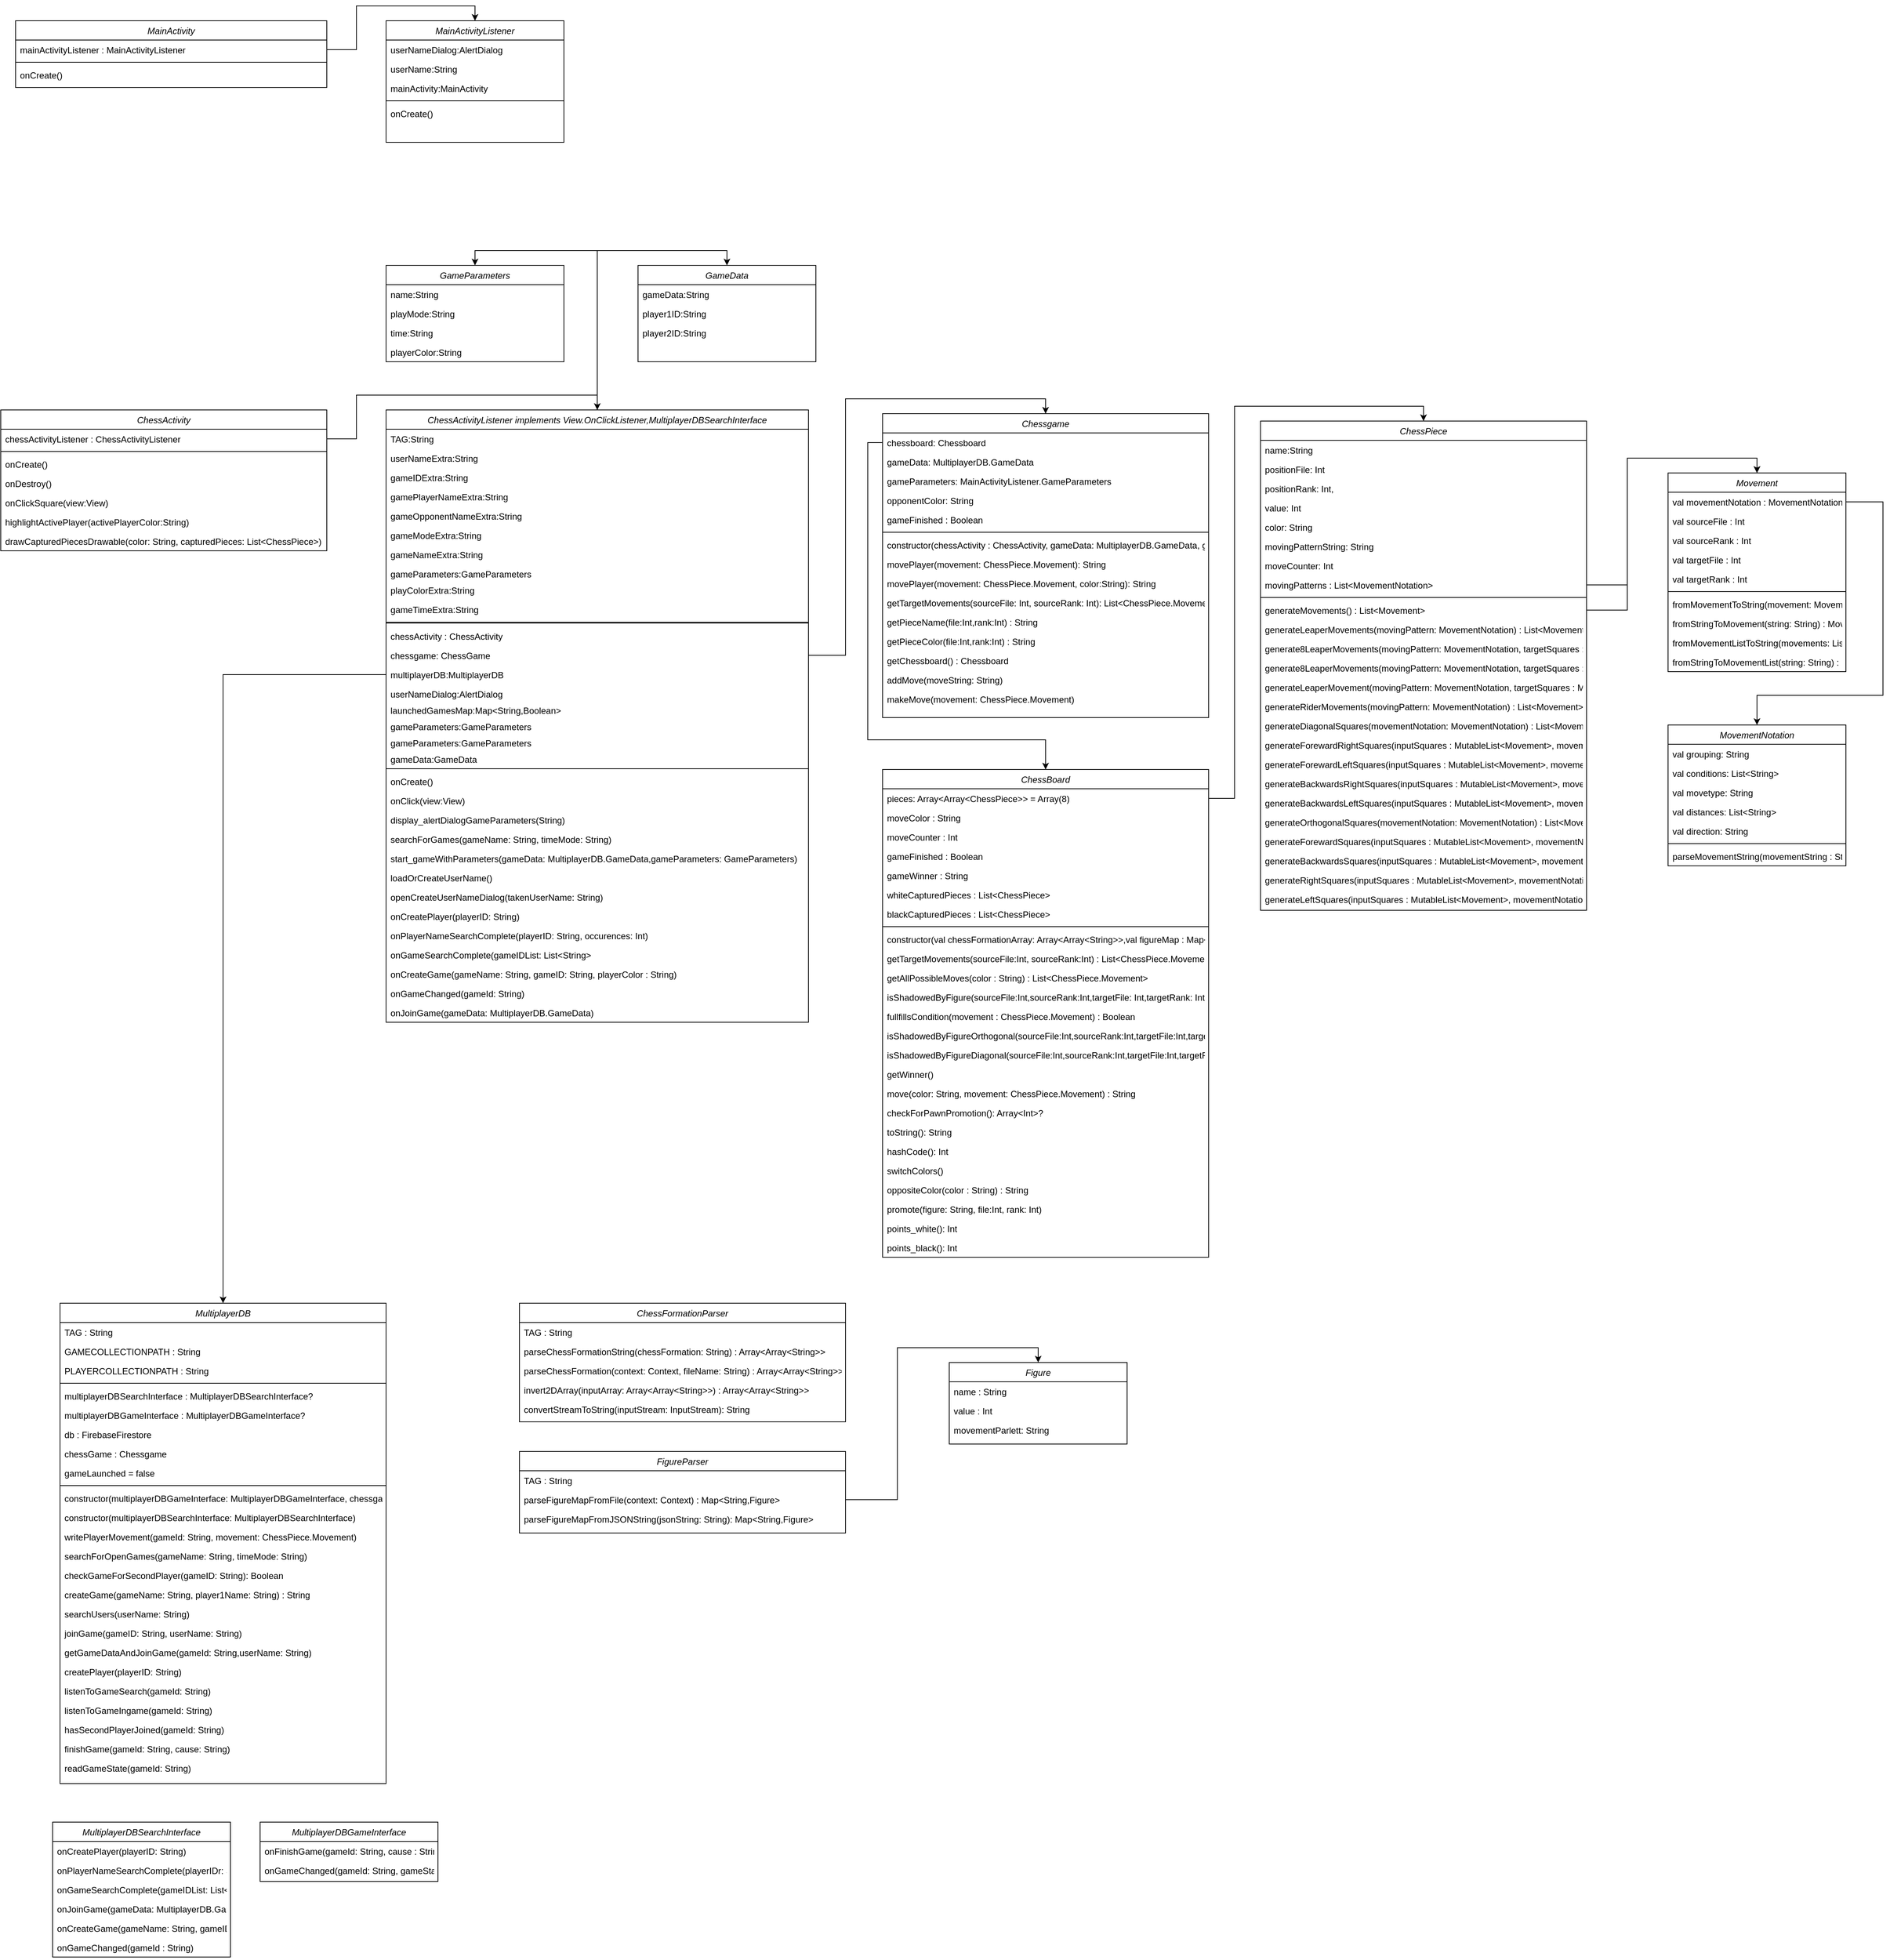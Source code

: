 <mxfile version="14.3.1" type="github">
  <diagram id="C5RBs43oDa-KdzZeNtuy" name="Page-1">
    <mxGraphModel dx="7130" dy="2805" grid="1" gridSize="10" guides="1" tooltips="1" connect="1" arrows="1" fold="1" page="1" pageScale="1" pageWidth="827" pageHeight="1169" math="0" shadow="0">
      <root>
        <mxCell id="WIyWlLk6GJQsqaUBKTNV-0" />
        <mxCell id="WIyWlLk6GJQsqaUBKTNV-1" parent="WIyWlLk6GJQsqaUBKTNV-0" />
        <mxCell id="zkfFHV4jXpPFQw0GAbJ--0" value="ChessActivity" style="swimlane;fontStyle=2;align=center;verticalAlign=top;childLayout=stackLayout;horizontal=1;startSize=26;horizontalStack=0;resizeParent=1;resizeLast=0;collapsible=1;marginBottom=0;rounded=0;shadow=0;strokeWidth=1;" parent="WIyWlLk6GJQsqaUBKTNV-1" vertex="1">
          <mxGeometry x="50" y="585" width="440" height="190" as="geometry">
            <mxRectangle x="230" y="140" width="160" height="26" as="alternateBounds" />
          </mxGeometry>
        </mxCell>
        <mxCell id="zkfFHV4jXpPFQw0GAbJ--3" value="chessActivityListener : ChessActivityListener" style="text;align=left;verticalAlign=top;spacingLeft=4;spacingRight=4;overflow=hidden;rotatable=0;points=[[0,0.5],[1,0.5]];portConstraint=eastwest;rounded=0;shadow=0;html=0;" parent="zkfFHV4jXpPFQw0GAbJ--0" vertex="1">
          <mxGeometry y="26" width="440" height="26" as="geometry" />
        </mxCell>
        <mxCell id="zkfFHV4jXpPFQw0GAbJ--4" value="" style="line;html=1;strokeWidth=1;align=left;verticalAlign=middle;spacingTop=-1;spacingLeft=3;spacingRight=3;rotatable=0;labelPosition=right;points=[];portConstraint=eastwest;" parent="zkfFHV4jXpPFQw0GAbJ--0" vertex="1">
          <mxGeometry y="52" width="440" height="8" as="geometry" />
        </mxCell>
        <mxCell id="zkfFHV4jXpPFQw0GAbJ--5" value="onCreate()" style="text;align=left;verticalAlign=top;spacingLeft=4;spacingRight=4;overflow=hidden;rotatable=0;points=[[0,0.5],[1,0.5]];portConstraint=eastwest;" parent="zkfFHV4jXpPFQw0GAbJ--0" vertex="1">
          <mxGeometry y="60" width="440" height="26" as="geometry" />
        </mxCell>
        <mxCell id="rWxJQ23QcNX7koDT0tqL-8" value="onDestroy()" style="text;align=left;verticalAlign=top;spacingLeft=4;spacingRight=4;overflow=hidden;rotatable=0;points=[[0,0.5],[1,0.5]];portConstraint=eastwest;" vertex="1" parent="zkfFHV4jXpPFQw0GAbJ--0">
          <mxGeometry y="86" width="440" height="26" as="geometry" />
        </mxCell>
        <mxCell id="rWxJQ23QcNX7koDT0tqL-9" value="onClickSquare(view:View)" style="text;align=left;verticalAlign=top;spacingLeft=4;spacingRight=4;overflow=hidden;rotatable=0;points=[[0,0.5],[1,0.5]];portConstraint=eastwest;" vertex="1" parent="zkfFHV4jXpPFQw0GAbJ--0">
          <mxGeometry y="112" width="440" height="26" as="geometry" />
        </mxCell>
        <mxCell id="rWxJQ23QcNX7koDT0tqL-10" value="highlightActivePlayer(activePlayerColor:String)" style="text;align=left;verticalAlign=top;spacingLeft=4;spacingRight=4;overflow=hidden;rotatable=0;points=[[0,0.5],[1,0.5]];portConstraint=eastwest;" vertex="1" parent="zkfFHV4jXpPFQw0GAbJ--0">
          <mxGeometry y="138" width="440" height="26" as="geometry" />
        </mxCell>
        <mxCell id="rWxJQ23QcNX7koDT0tqL-11" value="drawCapturedPiecesDrawable(color: String, capturedPieces: List&lt;ChessPiece&gt;)" style="text;align=left;verticalAlign=top;spacingLeft=4;spacingRight=4;overflow=hidden;rotatable=0;points=[[0,0.5],[1,0.5]];portConstraint=eastwest;" vertex="1" parent="zkfFHV4jXpPFQw0GAbJ--0">
          <mxGeometry y="164" width="440" height="26" as="geometry" />
        </mxCell>
        <mxCell id="rWxJQ23QcNX7koDT0tqL-0" value="MainActivityListener" style="swimlane;fontStyle=2;align=center;verticalAlign=top;childLayout=stackLayout;horizontal=1;startSize=26;horizontalStack=0;resizeParent=1;resizeLast=0;collapsible=1;marginBottom=0;rounded=0;shadow=0;strokeWidth=1;" vertex="1" parent="WIyWlLk6GJQsqaUBKTNV-1">
          <mxGeometry x="570" y="60" width="240" height="164" as="geometry">
            <mxRectangle x="230" y="140" width="160" height="26" as="alternateBounds" />
          </mxGeometry>
        </mxCell>
        <mxCell id="rWxJQ23QcNX7koDT0tqL-17" value="userNameDialog:AlertDialog" style="text;align=left;verticalAlign=top;spacingLeft=4;spacingRight=4;overflow=hidden;rotatable=0;points=[[0,0.5],[1,0.5]];portConstraint=eastwest;rounded=0;shadow=0;html=0;" vertex="1" parent="rWxJQ23QcNX7koDT0tqL-0">
          <mxGeometry y="26" width="240" height="26" as="geometry" />
        </mxCell>
        <mxCell id="rWxJQ23QcNX7koDT0tqL-18" value="userName:String" style="text;align=left;verticalAlign=top;spacingLeft=4;spacingRight=4;overflow=hidden;rotatable=0;points=[[0,0.5],[1,0.5]];portConstraint=eastwest;rounded=0;shadow=0;html=0;" vertex="1" parent="rWxJQ23QcNX7koDT0tqL-0">
          <mxGeometry y="52" width="240" height="26" as="geometry" />
        </mxCell>
        <mxCell id="rWxJQ23QcNX7koDT0tqL-16" value="mainActivity:MainActivity" style="text;align=left;verticalAlign=top;spacingLeft=4;spacingRight=4;overflow=hidden;rotatable=0;points=[[0,0.5],[1,0.5]];portConstraint=eastwest;rounded=0;shadow=0;html=0;" vertex="1" parent="rWxJQ23QcNX7koDT0tqL-0">
          <mxGeometry y="78" width="240" height="26" as="geometry" />
        </mxCell>
        <mxCell id="rWxJQ23QcNX7koDT0tqL-2" value="" style="line;html=1;strokeWidth=1;align=left;verticalAlign=middle;spacingTop=-1;spacingLeft=3;spacingRight=3;rotatable=0;labelPosition=right;points=[];portConstraint=eastwest;" vertex="1" parent="rWxJQ23QcNX7koDT0tqL-0">
          <mxGeometry y="104" width="240" height="8" as="geometry" />
        </mxCell>
        <mxCell id="rWxJQ23QcNX7koDT0tqL-3" value="onCreate()" style="text;align=left;verticalAlign=top;spacingLeft=4;spacingRight=4;overflow=hidden;rotatable=0;points=[[0,0.5],[1,0.5]];portConstraint=eastwest;" vertex="1" parent="rWxJQ23QcNX7koDT0tqL-0">
          <mxGeometry y="112" width="240" height="26" as="geometry" />
        </mxCell>
        <mxCell id="rWxJQ23QcNX7koDT0tqL-4" value="MainActivity" style="swimlane;fontStyle=2;align=center;verticalAlign=top;childLayout=stackLayout;horizontal=1;startSize=26;horizontalStack=0;resizeParent=1;resizeLast=0;collapsible=1;marginBottom=0;rounded=0;shadow=0;strokeWidth=1;" vertex="1" parent="WIyWlLk6GJQsqaUBKTNV-1">
          <mxGeometry x="70" y="60" width="420" height="90" as="geometry">
            <mxRectangle x="230" y="140" width="160" height="26" as="alternateBounds" />
          </mxGeometry>
        </mxCell>
        <mxCell id="rWxJQ23QcNX7koDT0tqL-5" value="mainActivityListener : MainActivityListener" style="text;align=left;verticalAlign=top;spacingLeft=4;spacingRight=4;overflow=hidden;rotatable=0;points=[[0,0.5],[1,0.5]];portConstraint=eastwest;rounded=0;shadow=0;html=0;" vertex="1" parent="rWxJQ23QcNX7koDT0tqL-4">
          <mxGeometry y="26" width="420" height="26" as="geometry" />
        </mxCell>
        <mxCell id="rWxJQ23QcNX7koDT0tqL-6" value="" style="line;html=1;strokeWidth=1;align=left;verticalAlign=middle;spacingTop=-1;spacingLeft=3;spacingRight=3;rotatable=0;labelPosition=right;points=[];portConstraint=eastwest;" vertex="1" parent="rWxJQ23QcNX7koDT0tqL-4">
          <mxGeometry y="52" width="420" height="8" as="geometry" />
        </mxCell>
        <mxCell id="rWxJQ23QcNX7koDT0tqL-7" value="onCreate()" style="text;align=left;verticalAlign=top;spacingLeft=4;spacingRight=4;overflow=hidden;rotatable=0;points=[[0,0.5],[1,0.5]];portConstraint=eastwest;" vertex="1" parent="rWxJQ23QcNX7koDT0tqL-4">
          <mxGeometry y="60" width="420" height="26" as="geometry" />
        </mxCell>
        <mxCell id="rWxJQ23QcNX7koDT0tqL-77" style="edgeStyle=orthogonalEdgeStyle;rounded=0;orthogonalLoop=1;jettySize=auto;html=1;exitX=0.5;exitY=0;exitDx=0;exitDy=0;entryX=0.5;entryY=0;entryDx=0;entryDy=0;" edge="1" parent="WIyWlLk6GJQsqaUBKTNV-1" source="rWxJQ23QcNX7koDT0tqL-12" target="rWxJQ23QcNX7koDT0tqL-19">
          <mxGeometry relative="1" as="geometry">
            <mxPoint x="800" y="350" as="targetPoint" />
          </mxGeometry>
        </mxCell>
        <mxCell id="rWxJQ23QcNX7koDT0tqL-78" style="edgeStyle=orthogonalEdgeStyle;rounded=0;orthogonalLoop=1;jettySize=auto;html=1;exitX=0.5;exitY=0;exitDx=0;exitDy=0;entryX=0.5;entryY=0;entryDx=0;entryDy=0;" edge="1" parent="WIyWlLk6GJQsqaUBKTNV-1" source="rWxJQ23QcNX7koDT0tqL-12" target="rWxJQ23QcNX7koDT0tqL-26">
          <mxGeometry relative="1" as="geometry" />
        </mxCell>
        <mxCell id="rWxJQ23QcNX7koDT0tqL-12" value="ChessActivityListener implements View.OnClickListener,MultiplayerDBSearchInterface" style="swimlane;fontStyle=2;align=center;verticalAlign=top;childLayout=stackLayout;horizontal=1;startSize=26;horizontalStack=0;resizeParent=1;resizeLast=0;collapsible=1;marginBottom=0;rounded=0;shadow=0;strokeWidth=1;" vertex="1" parent="WIyWlLk6GJQsqaUBKTNV-1">
          <mxGeometry x="570" y="585" width="570" height="826" as="geometry">
            <mxRectangle x="230" y="140" width="160" height="26" as="alternateBounds" />
          </mxGeometry>
        </mxCell>
        <mxCell id="rWxJQ23QcNX7koDT0tqL-37" value="TAG:String" style="text;align=left;verticalAlign=top;spacingLeft=4;spacingRight=4;overflow=hidden;rotatable=0;points=[[0,0.5],[1,0.5]];portConstraint=eastwest;rounded=0;shadow=0;html=0;" vertex="1" parent="rWxJQ23QcNX7koDT0tqL-12">
          <mxGeometry y="26" width="570" height="26" as="geometry" />
        </mxCell>
        <mxCell id="rWxJQ23QcNX7koDT0tqL-38" value="userNameExtra:String" style="text;align=left;verticalAlign=top;spacingLeft=4;spacingRight=4;overflow=hidden;rotatable=0;points=[[0,0.5],[1,0.5]];portConstraint=eastwest;rounded=0;shadow=0;html=0;" vertex="1" parent="rWxJQ23QcNX7koDT0tqL-12">
          <mxGeometry y="52" width="570" height="26" as="geometry" />
        </mxCell>
        <mxCell id="rWxJQ23QcNX7koDT0tqL-44" value="gameIDExtra:String" style="text;align=left;verticalAlign=top;spacingLeft=4;spacingRight=4;overflow=hidden;rotatable=0;points=[[0,0.5],[1,0.5]];portConstraint=eastwest;rounded=0;shadow=0;html=0;" vertex="1" parent="rWxJQ23QcNX7koDT0tqL-12">
          <mxGeometry y="78" width="570" height="26" as="geometry" />
        </mxCell>
        <mxCell id="rWxJQ23QcNX7koDT0tqL-45" value="gamePlayerNameExtra:String&#xa;" style="text;align=left;verticalAlign=top;spacingLeft=4;spacingRight=4;overflow=hidden;rotatable=0;points=[[0,0.5],[1,0.5]];portConstraint=eastwest;rounded=0;shadow=0;html=0;" vertex="1" parent="rWxJQ23QcNX7koDT0tqL-12">
          <mxGeometry y="104" width="570" height="26" as="geometry" />
        </mxCell>
        <mxCell id="rWxJQ23QcNX7koDT0tqL-46" value="gameOpponentNameExtra:String" style="text;align=left;verticalAlign=top;spacingLeft=4;spacingRight=4;overflow=hidden;rotatable=0;points=[[0,0.5],[1,0.5]];portConstraint=eastwest;rounded=0;shadow=0;html=0;" vertex="1" parent="rWxJQ23QcNX7koDT0tqL-12">
          <mxGeometry y="130" width="570" height="26" as="geometry" />
        </mxCell>
        <mxCell id="rWxJQ23QcNX7koDT0tqL-47" value="gameModeExtra:String" style="text;align=left;verticalAlign=top;spacingLeft=4;spacingRight=4;overflow=hidden;rotatable=0;points=[[0,0.5],[1,0.5]];portConstraint=eastwest;rounded=0;shadow=0;html=0;" vertex="1" parent="rWxJQ23QcNX7koDT0tqL-12">
          <mxGeometry y="156" width="570" height="26" as="geometry" />
        </mxCell>
        <mxCell id="rWxJQ23QcNX7koDT0tqL-48" value="gameNameExtra:String" style="text;align=left;verticalAlign=top;spacingLeft=4;spacingRight=4;overflow=hidden;rotatable=0;points=[[0,0.5],[1,0.5]];portConstraint=eastwest;rounded=0;shadow=0;html=0;" vertex="1" parent="rWxJQ23QcNX7koDT0tqL-12">
          <mxGeometry y="182" width="570" height="26" as="geometry" />
        </mxCell>
        <mxCell id="rWxJQ23QcNX7koDT0tqL-82" value="gameParameters:GameParameters" style="text;align=left;verticalAlign=top;spacingLeft=4;spacingRight=4;overflow=hidden;rotatable=0;points=[[0,0.5],[1,0.5]];portConstraint=eastwest;rounded=0;shadow=0;html=0;" vertex="1" parent="rWxJQ23QcNX7koDT0tqL-12">
          <mxGeometry y="208" width="570" height="22" as="geometry" />
        </mxCell>
        <mxCell id="rWxJQ23QcNX7koDT0tqL-50" value="playColorExtra:String" style="text;align=left;verticalAlign=top;spacingLeft=4;spacingRight=4;overflow=hidden;rotatable=0;points=[[0,0.5],[1,0.5]];portConstraint=eastwest;rounded=0;shadow=0;html=0;" vertex="1" parent="rWxJQ23QcNX7koDT0tqL-12">
          <mxGeometry y="230" width="570" height="26" as="geometry" />
        </mxCell>
        <mxCell id="rWxJQ23QcNX7koDT0tqL-49" value="gameTimeExtra:String" style="text;align=left;verticalAlign=top;spacingLeft=4;spacingRight=4;overflow=hidden;rotatable=0;points=[[0,0.5],[1,0.5]];portConstraint=eastwest;rounded=0;shadow=0;html=0;" vertex="1" parent="rWxJQ23QcNX7koDT0tqL-12">
          <mxGeometry y="256" width="570" height="26" as="geometry" />
        </mxCell>
        <mxCell id="rWxJQ23QcNX7koDT0tqL-88" value="" style="line;strokeWidth=2;html=1;" vertex="1" parent="rWxJQ23QcNX7koDT0tqL-12">
          <mxGeometry y="282" width="570" height="10" as="geometry" />
        </mxCell>
        <mxCell id="rWxJQ23QcNX7koDT0tqL-13" value="chessActivity : ChessActivity" style="text;align=left;verticalAlign=top;spacingLeft=4;spacingRight=4;overflow=hidden;rotatable=0;points=[[0,0.5],[1,0.5]];portConstraint=eastwest;rounded=0;shadow=0;html=0;" vertex="1" parent="rWxJQ23QcNX7koDT0tqL-12">
          <mxGeometry y="292" width="570" height="26" as="geometry" />
        </mxCell>
        <mxCell id="rWxJQ23QcNX7koDT0tqL-67" value="chessgame: ChessGame" style="text;align=left;verticalAlign=top;spacingLeft=4;spacingRight=4;overflow=hidden;rotatable=0;points=[[0,0.5],[1,0.5]];portConstraint=eastwest;rounded=0;shadow=0;html=0;" vertex="1" parent="rWxJQ23QcNX7koDT0tqL-12">
          <mxGeometry y="318" width="570" height="26" as="geometry" />
        </mxCell>
        <mxCell id="rWxJQ23QcNX7koDT0tqL-32" value="multiplayerDB:MultiplayerDB" style="text;align=left;verticalAlign=top;spacingLeft=4;spacingRight=4;overflow=hidden;rotatable=0;points=[[0,0.5],[1,0.5]];portConstraint=eastwest;rounded=0;shadow=0;html=0;" vertex="1" parent="rWxJQ23QcNX7koDT0tqL-12">
          <mxGeometry y="344" width="570" height="26" as="geometry" />
        </mxCell>
        <mxCell id="rWxJQ23QcNX7koDT0tqL-33" value="userNameDialog:AlertDialog" style="text;align=left;verticalAlign=top;spacingLeft=4;spacingRight=4;overflow=hidden;rotatable=0;points=[[0,0.5],[1,0.5]];portConstraint=eastwest;rounded=0;shadow=0;html=0;" vertex="1" parent="rWxJQ23QcNX7koDT0tqL-12">
          <mxGeometry y="370" width="570" height="22" as="geometry" />
        </mxCell>
        <mxCell id="rWxJQ23QcNX7koDT0tqL-34" value="launchedGamesMap:Map&lt;String,Boolean&gt;" style="text;align=left;verticalAlign=top;spacingLeft=4;spacingRight=4;overflow=hidden;rotatable=0;points=[[0,0.5],[1,0.5]];portConstraint=eastwest;rounded=0;shadow=0;html=0;" vertex="1" parent="rWxJQ23QcNX7koDT0tqL-12">
          <mxGeometry y="392" width="570" height="22" as="geometry" />
        </mxCell>
        <mxCell id="oQgX0Iph7d_uSSMEyYxh-34" value="gameParameters:GameParameters" style="text;align=left;verticalAlign=top;spacingLeft=4;spacingRight=4;overflow=hidden;rotatable=0;points=[[0,0.5],[1,0.5]];portConstraint=eastwest;rounded=0;shadow=0;html=0;" vertex="1" parent="rWxJQ23QcNX7koDT0tqL-12">
          <mxGeometry y="414" width="570" height="22" as="geometry" />
        </mxCell>
        <mxCell id="rWxJQ23QcNX7koDT0tqL-35" value="gameParameters:GameParameters" style="text;align=left;verticalAlign=top;spacingLeft=4;spacingRight=4;overflow=hidden;rotatable=0;points=[[0,0.5],[1,0.5]];portConstraint=eastwest;rounded=0;shadow=0;html=0;" vertex="1" parent="rWxJQ23QcNX7koDT0tqL-12">
          <mxGeometry y="436" width="570" height="22" as="geometry" />
        </mxCell>
        <mxCell id="rWxJQ23QcNX7koDT0tqL-85" value="gameData:GameData" style="text;align=left;verticalAlign=top;spacingLeft=4;spacingRight=4;overflow=hidden;rotatable=0;points=[[0,0.5],[1,0.5]];portConstraint=eastwest;rounded=0;shadow=0;html=0;" vertex="1" parent="rWxJQ23QcNX7koDT0tqL-12">
          <mxGeometry y="458" width="570" height="22" as="geometry" />
        </mxCell>
        <mxCell id="rWxJQ23QcNX7koDT0tqL-14" value="" style="line;html=1;strokeWidth=1;align=left;verticalAlign=middle;spacingTop=-1;spacingLeft=3;spacingRight=3;rotatable=0;labelPosition=right;points=[];portConstraint=eastwest;" vertex="1" parent="rWxJQ23QcNX7koDT0tqL-12">
          <mxGeometry y="480" width="570" height="8" as="geometry" />
        </mxCell>
        <mxCell id="rWxJQ23QcNX7koDT0tqL-15" value="onCreate()" style="text;align=left;verticalAlign=top;spacingLeft=4;spacingRight=4;overflow=hidden;rotatable=0;points=[[0,0.5],[1,0.5]];portConstraint=eastwest;" vertex="1" parent="rWxJQ23QcNX7koDT0tqL-12">
          <mxGeometry y="488" width="570" height="26" as="geometry" />
        </mxCell>
        <mxCell id="rWxJQ23QcNX7koDT0tqL-51" value="onClick(view:View)" style="text;align=left;verticalAlign=top;spacingLeft=4;spacingRight=4;overflow=hidden;rotatable=0;points=[[0,0.5],[1,0.5]];portConstraint=eastwest;" vertex="1" parent="rWxJQ23QcNX7koDT0tqL-12">
          <mxGeometry y="514" width="570" height="26" as="geometry" />
        </mxCell>
        <mxCell id="rWxJQ23QcNX7koDT0tqL-52" value="display_alertDialogGameParameters(String)" style="text;align=left;verticalAlign=top;spacingLeft=4;spacingRight=4;overflow=hidden;rotatable=0;points=[[0,0.5],[1,0.5]];portConstraint=eastwest;" vertex="1" parent="rWxJQ23QcNX7koDT0tqL-12">
          <mxGeometry y="540" width="570" height="26" as="geometry" />
        </mxCell>
        <mxCell id="rWxJQ23QcNX7koDT0tqL-55" value="searchForGames(gameName: String, timeMode: String)&#xa;" style="text;align=left;verticalAlign=top;spacingLeft=4;spacingRight=4;overflow=hidden;rotatable=0;points=[[0,0.5],[1,0.5]];portConstraint=eastwest;" vertex="1" parent="rWxJQ23QcNX7koDT0tqL-12">
          <mxGeometry y="566" width="570" height="26" as="geometry" />
        </mxCell>
        <mxCell id="rWxJQ23QcNX7koDT0tqL-56" value="start_gameWithParameters(gameData: MultiplayerDB.GameData,gameParameters: GameParameters)&#xa;" style="text;align=left;verticalAlign=top;spacingLeft=4;spacingRight=4;overflow=hidden;rotatable=0;points=[[0,0.5],[1,0.5]];portConstraint=eastwest;" vertex="1" parent="rWxJQ23QcNX7koDT0tqL-12">
          <mxGeometry y="592" width="570" height="26" as="geometry" />
        </mxCell>
        <mxCell id="rWxJQ23QcNX7koDT0tqL-57" value="loadOrCreateUserName()" style="text;align=left;verticalAlign=top;spacingLeft=4;spacingRight=4;overflow=hidden;rotatable=0;points=[[0,0.5],[1,0.5]];portConstraint=eastwest;" vertex="1" parent="rWxJQ23QcNX7koDT0tqL-12">
          <mxGeometry y="618" width="570" height="26" as="geometry" />
        </mxCell>
        <mxCell id="rWxJQ23QcNX7koDT0tqL-58" value="openCreateUserNameDialog(takenUserName: String)" style="text;align=left;verticalAlign=top;spacingLeft=4;spacingRight=4;overflow=hidden;rotatable=0;points=[[0,0.5],[1,0.5]];portConstraint=eastwest;" vertex="1" parent="rWxJQ23QcNX7koDT0tqL-12">
          <mxGeometry y="644" width="570" height="26" as="geometry" />
        </mxCell>
        <mxCell id="rWxJQ23QcNX7koDT0tqL-59" value=" onCreatePlayer(playerID: String)" style="text;align=left;verticalAlign=top;spacingLeft=4;spacingRight=4;overflow=hidden;rotatable=0;points=[[0,0.5],[1,0.5]];portConstraint=eastwest;" vertex="1" parent="rWxJQ23QcNX7koDT0tqL-12">
          <mxGeometry y="670" width="570" height="26" as="geometry" />
        </mxCell>
        <mxCell id="rWxJQ23QcNX7koDT0tqL-60" value="onPlayerNameSearchComplete(playerID: String, occurences: Int)" style="text;align=left;verticalAlign=top;spacingLeft=4;spacingRight=4;overflow=hidden;rotatable=0;points=[[0,0.5],[1,0.5]];portConstraint=eastwest;" vertex="1" parent="rWxJQ23QcNX7koDT0tqL-12">
          <mxGeometry y="696" width="570" height="26" as="geometry" />
        </mxCell>
        <mxCell id="rWxJQ23QcNX7koDT0tqL-61" value="onGameSearchComplete(gameIDList: List&lt;String&gt;" style="text;align=left;verticalAlign=top;spacingLeft=4;spacingRight=4;overflow=hidden;rotatable=0;points=[[0,0.5],[1,0.5]];portConstraint=eastwest;" vertex="1" parent="rWxJQ23QcNX7koDT0tqL-12">
          <mxGeometry y="722" width="570" height="26" as="geometry" />
        </mxCell>
        <mxCell id="rWxJQ23QcNX7koDT0tqL-62" value="onCreateGame(gameName: String, gameID: String, playerColor : String)" style="text;align=left;verticalAlign=top;spacingLeft=4;spacingRight=4;overflow=hidden;rotatable=0;points=[[0,0.5],[1,0.5]];portConstraint=eastwest;" vertex="1" parent="rWxJQ23QcNX7koDT0tqL-12">
          <mxGeometry y="748" width="570" height="26" as="geometry" />
        </mxCell>
        <mxCell id="rWxJQ23QcNX7koDT0tqL-63" value="onGameChanged(gameId: String)" style="text;align=left;verticalAlign=top;spacingLeft=4;spacingRight=4;overflow=hidden;rotatable=0;points=[[0,0.5],[1,0.5]];portConstraint=eastwest;" vertex="1" parent="rWxJQ23QcNX7koDT0tqL-12">
          <mxGeometry y="774" width="570" height="26" as="geometry" />
        </mxCell>
        <mxCell id="rWxJQ23QcNX7koDT0tqL-64" value="onJoinGame(gameData: MultiplayerDB.GameData)" style="text;align=left;verticalAlign=top;spacingLeft=4;spacingRight=4;overflow=hidden;rotatable=0;points=[[0,0.5],[1,0.5]];portConstraint=eastwest;" vertex="1" parent="rWxJQ23QcNX7koDT0tqL-12">
          <mxGeometry y="800" width="570" height="26" as="geometry" />
        </mxCell>
        <mxCell id="rWxJQ23QcNX7koDT0tqL-19" value="GameParameters" style="swimlane;fontStyle=2;align=center;verticalAlign=top;childLayout=stackLayout;horizontal=1;startSize=26;horizontalStack=0;resizeParent=1;resizeLast=0;collapsible=1;marginBottom=0;rounded=0;shadow=0;strokeWidth=1;" vertex="1" parent="WIyWlLk6GJQsqaUBKTNV-1">
          <mxGeometry x="570" y="390" width="240" height="130" as="geometry">
            <mxRectangle x="230" y="140" width="160" height="26" as="alternateBounds" />
          </mxGeometry>
        </mxCell>
        <mxCell id="rWxJQ23QcNX7koDT0tqL-20" value="name:String" style="text;align=left;verticalAlign=top;spacingLeft=4;spacingRight=4;overflow=hidden;rotatable=0;points=[[0,0.5],[1,0.5]];portConstraint=eastwest;rounded=0;shadow=0;html=0;" vertex="1" parent="rWxJQ23QcNX7koDT0tqL-19">
          <mxGeometry y="26" width="240" height="26" as="geometry" />
        </mxCell>
        <mxCell id="rWxJQ23QcNX7koDT0tqL-23" value="playMode:String" style="text;align=left;verticalAlign=top;spacingLeft=4;spacingRight=4;overflow=hidden;rotatable=0;points=[[0,0.5],[1,0.5]];portConstraint=eastwest;rounded=0;shadow=0;html=0;" vertex="1" parent="rWxJQ23QcNX7koDT0tqL-19">
          <mxGeometry y="52" width="240" height="26" as="geometry" />
        </mxCell>
        <mxCell id="rWxJQ23QcNX7koDT0tqL-24" value="time:String" style="text;align=left;verticalAlign=top;spacingLeft=4;spacingRight=4;overflow=hidden;rotatable=0;points=[[0,0.5],[1,0.5]];portConstraint=eastwest;rounded=0;shadow=0;html=0;" vertex="1" parent="rWxJQ23QcNX7koDT0tqL-19">
          <mxGeometry y="78" width="240" height="26" as="geometry" />
        </mxCell>
        <mxCell id="rWxJQ23QcNX7koDT0tqL-25" value="playerColor:String" style="text;align=left;verticalAlign=top;spacingLeft=4;spacingRight=4;overflow=hidden;rotatable=0;points=[[0,0.5],[1,0.5]];portConstraint=eastwest;rounded=0;shadow=0;html=0;" vertex="1" parent="rWxJQ23QcNX7koDT0tqL-19">
          <mxGeometry y="104" width="240" height="26" as="geometry" />
        </mxCell>
        <mxCell id="rWxJQ23QcNX7koDT0tqL-26" value="GameData" style="swimlane;fontStyle=2;align=center;verticalAlign=top;childLayout=stackLayout;horizontal=1;startSize=26;horizontalStack=0;resizeParent=1;resizeLast=0;collapsible=1;marginBottom=0;rounded=0;shadow=0;strokeWidth=1;" vertex="1" parent="WIyWlLk6GJQsqaUBKTNV-1">
          <mxGeometry x="910" y="390" width="240" height="130" as="geometry">
            <mxRectangle x="230" y="140" width="160" height="26" as="alternateBounds" />
          </mxGeometry>
        </mxCell>
        <mxCell id="rWxJQ23QcNX7koDT0tqL-27" value="gameData:String" style="text;align=left;verticalAlign=top;spacingLeft=4;spacingRight=4;overflow=hidden;rotatable=0;points=[[0,0.5],[1,0.5]];portConstraint=eastwest;rounded=0;shadow=0;html=0;" vertex="1" parent="rWxJQ23QcNX7koDT0tqL-26">
          <mxGeometry y="26" width="240" height="26" as="geometry" />
        </mxCell>
        <mxCell id="rWxJQ23QcNX7koDT0tqL-31" value="player1ID:String" style="text;align=left;verticalAlign=top;spacingLeft=4;spacingRight=4;overflow=hidden;rotatable=0;points=[[0,0.5],[1,0.5]];portConstraint=eastwest;rounded=0;shadow=0;html=0;" vertex="1" parent="rWxJQ23QcNX7koDT0tqL-26">
          <mxGeometry y="52" width="240" height="26" as="geometry" />
        </mxCell>
        <mxCell id="rWxJQ23QcNX7koDT0tqL-28" value="player2ID:String" style="text;align=left;verticalAlign=top;spacingLeft=4;spacingRight=4;overflow=hidden;rotatable=0;points=[[0,0.5],[1,0.5]];portConstraint=eastwest;rounded=0;shadow=0;html=0;" vertex="1" parent="rWxJQ23QcNX7koDT0tqL-26">
          <mxGeometry y="78" width="240" height="26" as="geometry" />
        </mxCell>
        <mxCell id="rWxJQ23QcNX7koDT0tqL-68" value="MultiplayerDB" style="swimlane;fontStyle=2;align=center;verticalAlign=top;childLayout=stackLayout;horizontal=1;startSize=26;horizontalStack=0;resizeParent=1;resizeLast=0;collapsible=1;marginBottom=0;rounded=0;shadow=0;strokeWidth=1;" vertex="1" parent="WIyWlLk6GJQsqaUBKTNV-1">
          <mxGeometry x="130" y="1790" width="440" height="648" as="geometry">
            <mxRectangle x="230" y="140" width="160" height="26" as="alternateBounds" />
          </mxGeometry>
        </mxCell>
        <mxCell id="rWxJQ23QcNX7koDT0tqL-69" value="TAG : String" style="text;align=left;verticalAlign=top;spacingLeft=4;spacingRight=4;overflow=hidden;rotatable=0;points=[[0,0.5],[1,0.5]];portConstraint=eastwest;rounded=0;shadow=0;html=0;" vertex="1" parent="rWxJQ23QcNX7koDT0tqL-68">
          <mxGeometry y="26" width="440" height="26" as="geometry" />
        </mxCell>
        <mxCell id="rWxJQ23QcNX7koDT0tqL-184" value="GAMECOLLECTIONPATH : String&#xa;" style="text;align=left;verticalAlign=top;spacingLeft=4;spacingRight=4;overflow=hidden;rotatable=0;points=[[0,0.5],[1,0.5]];portConstraint=eastwest;rounded=0;shadow=0;html=0;" vertex="1" parent="rWxJQ23QcNX7koDT0tqL-68">
          <mxGeometry y="52" width="440" height="26" as="geometry" />
        </mxCell>
        <mxCell id="rWxJQ23QcNX7koDT0tqL-183" value="PLAYERCOLLECTIONPATH : String" style="text;align=left;verticalAlign=top;spacingLeft=4;spacingRight=4;overflow=hidden;rotatable=0;points=[[0,0.5],[1,0.5]];portConstraint=eastwest;rounded=0;shadow=0;html=0;" vertex="1" parent="rWxJQ23QcNX7koDT0tqL-68">
          <mxGeometry y="78" width="440" height="26" as="geometry" />
        </mxCell>
        <mxCell id="rWxJQ23QcNX7koDT0tqL-182" value="" style="line;html=1;strokeWidth=1;align=left;verticalAlign=middle;spacingTop=-1;spacingLeft=3;spacingRight=3;rotatable=0;labelPosition=right;points=[];portConstraint=eastwest;" vertex="1" parent="rWxJQ23QcNX7koDT0tqL-68">
          <mxGeometry y="104" width="440" height="8" as="geometry" />
        </mxCell>
        <mxCell id="rWxJQ23QcNX7koDT0tqL-94" value="multiplayerDBSearchInterface : MultiplayerDBSearchInterface? " style="text;align=left;verticalAlign=top;spacingLeft=4;spacingRight=4;overflow=hidden;rotatable=0;points=[[0,0.5],[1,0.5]];portConstraint=eastwest;rounded=0;shadow=0;html=0;" vertex="1" parent="rWxJQ23QcNX7koDT0tqL-68">
          <mxGeometry y="112" width="440" height="26" as="geometry" />
        </mxCell>
        <mxCell id="rWxJQ23QcNX7koDT0tqL-93" value="multiplayerDBGameInterface : MultiplayerDBGameInterface?" style="text;align=left;verticalAlign=top;spacingLeft=4;spacingRight=4;overflow=hidden;rotatable=0;points=[[0,0.5],[1,0.5]];portConstraint=eastwest;rounded=0;shadow=0;html=0;" vertex="1" parent="rWxJQ23QcNX7koDT0tqL-68">
          <mxGeometry y="138" width="440" height="26" as="geometry" />
        </mxCell>
        <mxCell id="rWxJQ23QcNX7koDT0tqL-92" value="db : FirebaseFirestore" style="text;align=left;verticalAlign=top;spacingLeft=4;spacingRight=4;overflow=hidden;rotatable=0;points=[[0,0.5],[1,0.5]];portConstraint=eastwest;rounded=0;shadow=0;html=0;" vertex="1" parent="rWxJQ23QcNX7koDT0tqL-68">
          <mxGeometry y="164" width="440" height="26" as="geometry" />
        </mxCell>
        <mxCell id="rWxJQ23QcNX7koDT0tqL-185" value="chessGame : Chessgame" style="text;align=left;verticalAlign=top;spacingLeft=4;spacingRight=4;overflow=hidden;rotatable=0;points=[[0,0.5],[1,0.5]];portConstraint=eastwest;rounded=0;shadow=0;html=0;" vertex="1" parent="rWxJQ23QcNX7koDT0tqL-68">
          <mxGeometry y="190" width="440" height="26" as="geometry" />
        </mxCell>
        <mxCell id="rWxJQ23QcNX7koDT0tqL-91" value="gameLaunched = false" style="text;align=left;verticalAlign=top;spacingLeft=4;spacingRight=4;overflow=hidden;rotatable=0;points=[[0,0.5],[1,0.5]];portConstraint=eastwest;rounded=0;shadow=0;html=0;" vertex="1" parent="rWxJQ23QcNX7koDT0tqL-68">
          <mxGeometry y="216" width="440" height="26" as="geometry" />
        </mxCell>
        <mxCell id="rWxJQ23QcNX7koDT0tqL-70" value="" style="line;html=1;strokeWidth=1;align=left;verticalAlign=middle;spacingTop=-1;spacingLeft=3;spacingRight=3;rotatable=0;labelPosition=right;points=[];portConstraint=eastwest;" vertex="1" parent="rWxJQ23QcNX7koDT0tqL-68">
          <mxGeometry y="242" width="440" height="8" as="geometry" />
        </mxCell>
        <mxCell id="rWxJQ23QcNX7koDT0tqL-95" value="constructor(multiplayerDBGameInterface: MultiplayerDBGameInterface, chessgame: Chessgame)" style="text;align=left;verticalAlign=top;spacingLeft=4;spacingRight=4;overflow=hidden;rotatable=0;points=[[0,0.5],[1,0.5]];portConstraint=eastwest;rounded=0;shadow=0;html=0;" vertex="1" parent="rWxJQ23QcNX7koDT0tqL-68">
          <mxGeometry y="250" width="440" height="26" as="geometry" />
        </mxCell>
        <mxCell id="rWxJQ23QcNX7koDT0tqL-96" value="constructor(multiplayerDBSearchInterface: MultiplayerDBSearchInterface)" style="text;align=left;verticalAlign=top;spacingLeft=4;spacingRight=4;overflow=hidden;rotatable=0;points=[[0,0.5],[1,0.5]];portConstraint=eastwest;rounded=0;shadow=0;html=0;" vertex="1" parent="rWxJQ23QcNX7koDT0tqL-68">
          <mxGeometry y="276" width="440" height="26" as="geometry" />
        </mxCell>
        <mxCell id="rWxJQ23QcNX7koDT0tqL-97" value="writePlayerMovement(gameId: String, movement: ChessPiece.Movement)" style="text;align=left;verticalAlign=top;spacingLeft=4;spacingRight=4;overflow=hidden;rotatable=0;points=[[0,0.5],[1,0.5]];portConstraint=eastwest;rounded=0;shadow=0;html=0;" vertex="1" parent="rWxJQ23QcNX7koDT0tqL-68">
          <mxGeometry y="302" width="440" height="26" as="geometry" />
        </mxCell>
        <mxCell id="rWxJQ23QcNX7koDT0tqL-98" value="searchForOpenGames(gameName: String, timeMode: String)" style="text;align=left;verticalAlign=top;spacingLeft=4;spacingRight=4;overflow=hidden;rotatable=0;points=[[0,0.5],[1,0.5]];portConstraint=eastwest;rounded=0;shadow=0;html=0;" vertex="1" parent="rWxJQ23QcNX7koDT0tqL-68">
          <mxGeometry y="328" width="440" height="26" as="geometry" />
        </mxCell>
        <mxCell id="rWxJQ23QcNX7koDT0tqL-99" value="checkGameForSecondPlayer(gameID: String): Boolean" style="text;align=left;verticalAlign=top;spacingLeft=4;spacingRight=4;overflow=hidden;rotatable=0;points=[[0,0.5],[1,0.5]];portConstraint=eastwest;rounded=0;shadow=0;html=0;" vertex="1" parent="rWxJQ23QcNX7koDT0tqL-68">
          <mxGeometry y="354" width="440" height="26" as="geometry" />
        </mxCell>
        <mxCell id="rWxJQ23QcNX7koDT0tqL-100" value="createGame(gameName: String, player1Name: String) : String" style="text;align=left;verticalAlign=top;spacingLeft=4;spacingRight=4;overflow=hidden;rotatable=0;points=[[0,0.5],[1,0.5]];portConstraint=eastwest;rounded=0;shadow=0;html=0;" vertex="1" parent="rWxJQ23QcNX7koDT0tqL-68">
          <mxGeometry y="380" width="440" height="26" as="geometry" />
        </mxCell>
        <mxCell id="rWxJQ23QcNX7koDT0tqL-101" value="searchUsers(userName: String)" style="text;align=left;verticalAlign=top;spacingLeft=4;spacingRight=4;overflow=hidden;rotatable=0;points=[[0,0.5],[1,0.5]];portConstraint=eastwest;rounded=0;shadow=0;html=0;" vertex="1" parent="rWxJQ23QcNX7koDT0tqL-68">
          <mxGeometry y="406" width="440" height="26" as="geometry" />
        </mxCell>
        <mxCell id="rWxJQ23QcNX7koDT0tqL-102" value="joinGame(gameID: String, userName: String)" style="text;align=left;verticalAlign=top;spacingLeft=4;spacingRight=4;overflow=hidden;rotatable=0;points=[[0,0.5],[1,0.5]];portConstraint=eastwest;rounded=0;shadow=0;html=0;" vertex="1" parent="rWxJQ23QcNX7koDT0tqL-68">
          <mxGeometry y="432" width="440" height="26" as="geometry" />
        </mxCell>
        <mxCell id="rWxJQ23QcNX7koDT0tqL-103" value="getGameDataAndJoinGame(gameId: String,userName: String)" style="text;align=left;verticalAlign=top;spacingLeft=4;spacingRight=4;overflow=hidden;rotatable=0;points=[[0,0.5],[1,0.5]];portConstraint=eastwest;rounded=0;shadow=0;html=0;" vertex="1" parent="rWxJQ23QcNX7koDT0tqL-68">
          <mxGeometry y="458" width="440" height="26" as="geometry" />
        </mxCell>
        <mxCell id="rWxJQ23QcNX7koDT0tqL-186" value="createPlayer(playerID: String)" style="text;align=left;verticalAlign=top;spacingLeft=4;spacingRight=4;overflow=hidden;rotatable=0;points=[[0,0.5],[1,0.5]];portConstraint=eastwest;rounded=0;shadow=0;html=0;" vertex="1" parent="rWxJQ23QcNX7koDT0tqL-68">
          <mxGeometry y="484" width="440" height="26" as="geometry" />
        </mxCell>
        <mxCell id="rWxJQ23QcNX7koDT0tqL-187" value="listenToGameSearch(gameId: String)" style="text;align=left;verticalAlign=top;spacingLeft=4;spacingRight=4;overflow=hidden;rotatable=0;points=[[0,0.5],[1,0.5]];portConstraint=eastwest;rounded=0;shadow=0;html=0;" vertex="1" parent="rWxJQ23QcNX7koDT0tqL-68">
          <mxGeometry y="510" width="440" height="26" as="geometry" />
        </mxCell>
        <mxCell id="rWxJQ23QcNX7koDT0tqL-188" value="listenToGameIngame(gameId: String)" style="text;align=left;verticalAlign=top;spacingLeft=4;spacingRight=4;overflow=hidden;rotatable=0;points=[[0,0.5],[1,0.5]];portConstraint=eastwest;rounded=0;shadow=0;html=0;" vertex="1" parent="rWxJQ23QcNX7koDT0tqL-68">
          <mxGeometry y="536" width="440" height="26" as="geometry" />
        </mxCell>
        <mxCell id="rWxJQ23QcNX7koDT0tqL-189" value="hasSecondPlayerJoined(gameId: String)" style="text;align=left;verticalAlign=top;spacingLeft=4;spacingRight=4;overflow=hidden;rotatable=0;points=[[0,0.5],[1,0.5]];portConstraint=eastwest;rounded=0;shadow=0;html=0;" vertex="1" parent="rWxJQ23QcNX7koDT0tqL-68">
          <mxGeometry y="562" width="440" height="26" as="geometry" />
        </mxCell>
        <mxCell id="rWxJQ23QcNX7koDT0tqL-190" value="finishGame(gameId: String, cause: String)" style="text;align=left;verticalAlign=top;spacingLeft=4;spacingRight=4;overflow=hidden;rotatable=0;points=[[0,0.5],[1,0.5]];portConstraint=eastwest;rounded=0;shadow=0;html=0;" vertex="1" parent="rWxJQ23QcNX7koDT0tqL-68">
          <mxGeometry y="588" width="440" height="26" as="geometry" />
        </mxCell>
        <mxCell id="rWxJQ23QcNX7koDT0tqL-191" value="readGameState(gameId: String)" style="text;align=left;verticalAlign=top;spacingLeft=4;spacingRight=4;overflow=hidden;rotatable=0;points=[[0,0.5],[1,0.5]];portConstraint=eastwest;rounded=0;shadow=0;html=0;" vertex="1" parent="rWxJQ23QcNX7koDT0tqL-68">
          <mxGeometry y="614" width="440" height="26" as="geometry" />
        </mxCell>
        <mxCell id="rWxJQ23QcNX7koDT0tqL-76" style="edgeStyle=orthogonalEdgeStyle;rounded=0;orthogonalLoop=1;jettySize=auto;html=1;exitX=1;exitY=0.5;exitDx=0;exitDy=0;entryX=0.5;entryY=0;entryDx=0;entryDy=0;" edge="1" parent="WIyWlLk6GJQsqaUBKTNV-1" source="rWxJQ23QcNX7koDT0tqL-5" target="rWxJQ23QcNX7koDT0tqL-0">
          <mxGeometry relative="1" as="geometry" />
        </mxCell>
        <mxCell id="rWxJQ23QcNX7koDT0tqL-104" value="Chessgame" style="swimlane;fontStyle=2;align=center;verticalAlign=top;childLayout=stackLayout;horizontal=1;startSize=26;horizontalStack=0;resizeParent=1;resizeLast=0;collapsible=1;marginBottom=0;rounded=0;shadow=0;strokeWidth=1;" vertex="1" parent="WIyWlLk6GJQsqaUBKTNV-1">
          <mxGeometry x="1240" y="590" width="440" height="410" as="geometry">
            <mxRectangle x="230" y="140" width="160" height="26" as="alternateBounds" />
          </mxGeometry>
        </mxCell>
        <mxCell id="rWxJQ23QcNX7koDT0tqL-105" value="chessboard: Chessboard" style="text;align=left;verticalAlign=top;spacingLeft=4;spacingRight=4;overflow=hidden;rotatable=0;points=[[0,0.5],[1,0.5]];portConstraint=eastwest;rounded=0;shadow=0;html=0;" vertex="1" parent="rWxJQ23QcNX7koDT0tqL-104">
          <mxGeometry y="26" width="440" height="26" as="geometry" />
        </mxCell>
        <mxCell id="rWxJQ23QcNX7koDT0tqL-106" value="gameData: MultiplayerDB.GameData" style="text;align=left;verticalAlign=top;spacingLeft=4;spacingRight=4;overflow=hidden;rotatable=0;points=[[0,0.5],[1,0.5]];portConstraint=eastwest;rounded=0;shadow=0;html=0;" vertex="1" parent="rWxJQ23QcNX7koDT0tqL-104">
          <mxGeometry y="52" width="440" height="26" as="geometry" />
        </mxCell>
        <mxCell id="rWxJQ23QcNX7koDT0tqL-107" value="gameParameters: MainActivityListener.GameParameters" style="text;align=left;verticalAlign=top;spacingLeft=4;spacingRight=4;overflow=hidden;rotatable=0;points=[[0,0.5],[1,0.5]];portConstraint=eastwest;rounded=0;shadow=0;html=0;" vertex="1" parent="rWxJQ23QcNX7koDT0tqL-104">
          <mxGeometry y="78" width="440" height="26" as="geometry" />
        </mxCell>
        <mxCell id="rWxJQ23QcNX7koDT0tqL-108" value="opponentColor: String" style="text;align=left;verticalAlign=top;spacingLeft=4;spacingRight=4;overflow=hidden;rotatable=0;points=[[0,0.5],[1,0.5]];portConstraint=eastwest;rounded=0;shadow=0;html=0;" vertex="1" parent="rWxJQ23QcNX7koDT0tqL-104">
          <mxGeometry y="104" width="440" height="26" as="geometry" />
        </mxCell>
        <mxCell id="rWxJQ23QcNX7koDT0tqL-109" value="gameFinished : Boolean" style="text;align=left;verticalAlign=top;spacingLeft=4;spacingRight=4;overflow=hidden;rotatable=0;points=[[0,0.5],[1,0.5]];portConstraint=eastwest;rounded=0;shadow=0;html=0;" vertex="1" parent="rWxJQ23QcNX7koDT0tqL-104">
          <mxGeometry y="130" width="440" height="26" as="geometry" />
        </mxCell>
        <mxCell id="rWxJQ23QcNX7koDT0tqL-110" value="" style="line;html=1;strokeWidth=1;align=left;verticalAlign=middle;spacingTop=-1;spacingLeft=3;spacingRight=3;rotatable=0;labelPosition=right;points=[];portConstraint=eastwest;" vertex="1" parent="rWxJQ23QcNX7koDT0tqL-104">
          <mxGeometry y="156" width="440" height="8" as="geometry" />
        </mxCell>
        <mxCell id="rWxJQ23QcNX7koDT0tqL-111" value="constructor(chessActivity : ChessActivity, gameData: MultiplayerDB.GameData, gameParameters: MainActivityListener.GameParameters)" style="text;align=left;verticalAlign=top;spacingLeft=4;spacingRight=4;overflow=hidden;rotatable=0;points=[[0,0.5],[1,0.5]];portConstraint=eastwest;rounded=0;shadow=0;html=0;" vertex="1" parent="rWxJQ23QcNX7koDT0tqL-104">
          <mxGeometry y="164" width="440" height="26" as="geometry" />
        </mxCell>
        <mxCell id="rWxJQ23QcNX7koDT0tqL-117" value="movePlayer(movement: ChessPiece.Movement): String" style="text;align=left;verticalAlign=top;spacingLeft=4;spacingRight=4;overflow=hidden;rotatable=0;points=[[0,0.5],[1,0.5]];portConstraint=eastwest;rounded=0;shadow=0;html=0;" vertex="1" parent="rWxJQ23QcNX7koDT0tqL-104">
          <mxGeometry y="190" width="440" height="26" as="geometry" />
        </mxCell>
        <mxCell id="rWxJQ23QcNX7koDT0tqL-118" value="movePlayer(movement: ChessPiece.Movement, color:String): String" style="text;align=left;verticalAlign=top;spacingLeft=4;spacingRight=4;overflow=hidden;rotatable=0;points=[[0,0.5],[1,0.5]];portConstraint=eastwest;rounded=0;shadow=0;html=0;" vertex="1" parent="rWxJQ23QcNX7koDT0tqL-104">
          <mxGeometry y="216" width="440" height="26" as="geometry" />
        </mxCell>
        <mxCell id="rWxJQ23QcNX7koDT0tqL-119" value="getTargetMovements(sourceFile: Int, sourceRank: Int): List&lt;ChessPiece.Movement&gt; " style="text;align=left;verticalAlign=top;spacingLeft=4;spacingRight=4;overflow=hidden;rotatable=0;points=[[0,0.5],[1,0.5]];portConstraint=eastwest;rounded=0;shadow=0;html=0;" vertex="1" parent="rWxJQ23QcNX7koDT0tqL-104">
          <mxGeometry y="242" width="440" height="26" as="geometry" />
        </mxCell>
        <mxCell id="rWxJQ23QcNX7koDT0tqL-123" value=" getPieceName(file:Int,rank:Int) : String" style="text;align=left;verticalAlign=top;spacingLeft=4;spacingRight=4;overflow=hidden;rotatable=0;points=[[0,0.5],[1,0.5]];portConstraint=eastwest;rounded=0;shadow=0;html=0;" vertex="1" parent="rWxJQ23QcNX7koDT0tqL-104">
          <mxGeometry y="268" width="440" height="26" as="geometry" />
        </mxCell>
        <mxCell id="rWxJQ23QcNX7koDT0tqL-124" value="getPieceColor(file:Int,rank:Int) : String" style="text;align=left;verticalAlign=top;spacingLeft=4;spacingRight=4;overflow=hidden;rotatable=0;points=[[0,0.5],[1,0.5]];portConstraint=eastwest;rounded=0;shadow=0;html=0;" vertex="1" parent="rWxJQ23QcNX7koDT0tqL-104">
          <mxGeometry y="294" width="440" height="26" as="geometry" />
        </mxCell>
        <mxCell id="rWxJQ23QcNX7koDT0tqL-125" value="getChessboard() : Chessboard" style="text;align=left;verticalAlign=top;spacingLeft=4;spacingRight=4;overflow=hidden;rotatable=0;points=[[0,0.5],[1,0.5]];portConstraint=eastwest;rounded=0;shadow=0;html=0;" vertex="1" parent="rWxJQ23QcNX7koDT0tqL-104">
          <mxGeometry y="320" width="440" height="26" as="geometry" />
        </mxCell>
        <mxCell id="rWxJQ23QcNX7koDT0tqL-126" value=" addMove(moveString:  String)" style="text;align=left;verticalAlign=top;spacingLeft=4;spacingRight=4;overflow=hidden;rotatable=0;points=[[0,0.5],[1,0.5]];portConstraint=eastwest;rounded=0;shadow=0;html=0;" vertex="1" parent="rWxJQ23QcNX7koDT0tqL-104">
          <mxGeometry y="346" width="440" height="26" as="geometry" />
        </mxCell>
        <mxCell id="rWxJQ23QcNX7koDT0tqL-127" value="makeMove(movement: ChessPiece.Movement)" style="text;align=left;verticalAlign=top;spacingLeft=4;spacingRight=4;overflow=hidden;rotatable=0;points=[[0,0.5],[1,0.5]];portConstraint=eastwest;rounded=0;shadow=0;html=0;" vertex="1" parent="rWxJQ23QcNX7koDT0tqL-104">
          <mxGeometry y="372" width="440" height="26" as="geometry" />
        </mxCell>
        <mxCell id="rWxJQ23QcNX7koDT0tqL-136" value="ChessPiece" style="swimlane;fontStyle=2;align=center;verticalAlign=top;childLayout=stackLayout;horizontal=1;startSize=26;horizontalStack=0;resizeParent=1;resizeLast=0;collapsible=1;marginBottom=0;rounded=0;shadow=0;strokeWidth=1;" vertex="1" parent="WIyWlLk6GJQsqaUBKTNV-1">
          <mxGeometry x="1750" y="600" width="440" height="660" as="geometry">
            <mxRectangle x="230" y="140" width="160" height="26" as="alternateBounds" />
          </mxGeometry>
        </mxCell>
        <mxCell id="rWxJQ23QcNX7koDT0tqL-137" value="name:String" style="text;align=left;verticalAlign=top;spacingLeft=4;spacingRight=4;overflow=hidden;rotatable=0;points=[[0,0.5],[1,0.5]];portConstraint=eastwest;rounded=0;shadow=0;html=0;" vertex="1" parent="rWxJQ23QcNX7koDT0tqL-136">
          <mxGeometry y="26" width="440" height="26" as="geometry" />
        </mxCell>
        <mxCell id="rWxJQ23QcNX7koDT0tqL-138" value=" positionFile: Int" style="text;align=left;verticalAlign=top;spacingLeft=4;spacingRight=4;overflow=hidden;rotatable=0;points=[[0,0.5],[1,0.5]];portConstraint=eastwest;rounded=0;shadow=0;html=0;" vertex="1" parent="rWxJQ23QcNX7koDT0tqL-136">
          <mxGeometry y="52" width="440" height="26" as="geometry" />
        </mxCell>
        <mxCell id="rWxJQ23QcNX7koDT0tqL-139" value=" positionRank: Int," style="text;align=left;verticalAlign=top;spacingLeft=4;spacingRight=4;overflow=hidden;rotatable=0;points=[[0,0.5],[1,0.5]];portConstraint=eastwest;rounded=0;shadow=0;html=0;" vertex="1" parent="rWxJQ23QcNX7koDT0tqL-136">
          <mxGeometry y="78" width="440" height="26" as="geometry" />
        </mxCell>
        <mxCell id="rWxJQ23QcNX7koDT0tqL-140" value="value: Int" style="text;align=left;verticalAlign=top;spacingLeft=4;spacingRight=4;overflow=hidden;rotatable=0;points=[[0,0.5],[1,0.5]];portConstraint=eastwest;rounded=0;shadow=0;html=0;" vertex="1" parent="rWxJQ23QcNX7koDT0tqL-136">
          <mxGeometry y="104" width="440" height="26" as="geometry" />
        </mxCell>
        <mxCell id="rWxJQ23QcNX7koDT0tqL-141" value="color: String" style="text;align=left;verticalAlign=top;spacingLeft=4;spacingRight=4;overflow=hidden;rotatable=0;points=[[0,0.5],[1,0.5]];portConstraint=eastwest;rounded=0;shadow=0;html=0;" vertex="1" parent="rWxJQ23QcNX7koDT0tqL-136">
          <mxGeometry y="130" width="440" height="26" as="geometry" />
        </mxCell>
        <mxCell id="rWxJQ23QcNX7koDT0tqL-142" value="movingPatternString: String" style="text;align=left;verticalAlign=top;spacingLeft=4;spacingRight=4;overflow=hidden;rotatable=0;points=[[0,0.5],[1,0.5]];portConstraint=eastwest;rounded=0;shadow=0;html=0;" vertex="1" parent="rWxJQ23QcNX7koDT0tqL-136">
          <mxGeometry y="156" width="440" height="26" as="geometry" />
        </mxCell>
        <mxCell id="rWxJQ23QcNX7koDT0tqL-143" value="moveCounter: Int" style="text;align=left;verticalAlign=top;spacingLeft=4;spacingRight=4;overflow=hidden;rotatable=0;points=[[0,0.5],[1,0.5]];portConstraint=eastwest;rounded=0;shadow=0;html=0;" vertex="1" parent="rWxJQ23QcNX7koDT0tqL-136">
          <mxGeometry y="182" width="440" height="26" as="geometry" />
        </mxCell>
        <mxCell id="rWxJQ23QcNX7koDT0tqL-162" value="movingPatterns : List&lt;MovementNotation&gt;" style="text;align=left;verticalAlign=top;spacingLeft=4;spacingRight=4;overflow=hidden;rotatable=0;points=[[0,0.5],[1,0.5]];portConstraint=eastwest;rounded=0;shadow=0;html=0;" vertex="1" parent="rWxJQ23QcNX7koDT0tqL-136">
          <mxGeometry y="208" width="440" height="26" as="geometry" />
        </mxCell>
        <mxCell id="rWxJQ23QcNX7koDT0tqL-144" value="" style="line;html=1;strokeWidth=1;align=left;verticalAlign=middle;spacingTop=-1;spacingLeft=3;spacingRight=3;rotatable=0;labelPosition=right;points=[];portConstraint=eastwest;" vertex="1" parent="rWxJQ23QcNX7koDT0tqL-136">
          <mxGeometry y="234" width="440" height="8" as="geometry" />
        </mxCell>
        <mxCell id="rWxJQ23QcNX7koDT0tqL-145" value="generateMovements() : List&lt;Movement&gt;" style="text;align=left;verticalAlign=top;spacingLeft=4;spacingRight=4;overflow=hidden;rotatable=0;points=[[0,0.5],[1,0.5]];portConstraint=eastwest;rounded=0;shadow=0;html=0;" vertex="1" parent="rWxJQ23QcNX7koDT0tqL-136">
          <mxGeometry y="242" width="440" height="26" as="geometry" />
        </mxCell>
        <mxCell id="rWxJQ23QcNX7koDT0tqL-146" value="generateLeaperMovements(movingPattern: MovementNotation) : List&lt;Movement&gt;" style="text;align=left;verticalAlign=top;spacingLeft=4;spacingRight=4;overflow=hidden;rotatable=0;points=[[0,0.5],[1,0.5]];portConstraint=eastwest;rounded=0;shadow=0;html=0;" vertex="1" parent="rWxJQ23QcNX7koDT0tqL-136">
          <mxGeometry y="268" width="440" height="26" as="geometry" />
        </mxCell>
        <mxCell id="rWxJQ23QcNX7koDT0tqL-147" value="generate8LeaperMovements(movingPattern: MovementNotation, targetSquares : MutableList&lt;Movement&gt;, m1: Int, m2: Int)" style="text;align=left;verticalAlign=top;spacingLeft=4;spacingRight=4;overflow=hidden;rotatable=0;points=[[0,0.5],[1,0.5]];portConstraint=eastwest;rounded=0;shadow=0;html=0;" vertex="1" parent="rWxJQ23QcNX7koDT0tqL-136">
          <mxGeometry y="294" width="440" height="26" as="geometry" />
        </mxCell>
        <mxCell id="rWxJQ23QcNX7koDT0tqL-148" value="generate8LeaperMovements(movingPattern: MovementNotation, targetSquares : MutableList&lt;Movement&gt;, m1: Int, m2: Int)" style="text;align=left;verticalAlign=top;spacingLeft=4;spacingRight=4;overflow=hidden;rotatable=0;points=[[0,0.5],[1,0.5]];portConstraint=eastwest;rounded=0;shadow=0;html=0;" vertex="1" parent="rWxJQ23QcNX7koDT0tqL-136">
          <mxGeometry y="320" width="440" height="26" as="geometry" />
        </mxCell>
        <mxCell id="rWxJQ23QcNX7koDT0tqL-149" value="generateLeaperMovement(movingPattern: MovementNotation, targetSquares : MutableList&lt;Movement&gt;, m1: Int, m2: Int)" style="text;align=left;verticalAlign=top;spacingLeft=4;spacingRight=4;overflow=hidden;rotatable=0;points=[[0,0.5],[1,0.5]];portConstraint=eastwest;rounded=0;shadow=0;html=0;" vertex="1" parent="rWxJQ23QcNX7koDT0tqL-136">
          <mxGeometry y="346" width="440" height="26" as="geometry" />
        </mxCell>
        <mxCell id="rWxJQ23QcNX7koDT0tqL-150" value="generateRiderMovements(movingPattern: MovementNotation) : List&lt;Movement&gt;" style="text;align=left;verticalAlign=top;spacingLeft=4;spacingRight=4;overflow=hidden;rotatable=0;points=[[0,0.5],[1,0.5]];portConstraint=eastwest;rounded=0;shadow=0;html=0;" vertex="1" parent="rWxJQ23QcNX7koDT0tqL-136">
          <mxGeometry y="372" width="440" height="26" as="geometry" />
        </mxCell>
        <mxCell id="rWxJQ23QcNX7koDT0tqL-151" value="generateDiagonalSquares(movementNotation: MovementNotation) : List&lt;Movement&gt;" style="text;align=left;verticalAlign=top;spacingLeft=4;spacingRight=4;overflow=hidden;rotatable=0;points=[[0,0.5],[1,0.5]];portConstraint=eastwest;rounded=0;shadow=0;html=0;" vertex="1" parent="rWxJQ23QcNX7koDT0tqL-136">
          <mxGeometry y="398" width="440" height="26" as="geometry" />
        </mxCell>
        <mxCell id="rWxJQ23QcNX7koDT0tqL-152" value="generateForewardRightSquares(inputSquares : MutableList&lt;Movement&gt;, movementNotation: MovementNotation, distance : Int) : List&lt;Movement&gt;" style="text;align=left;verticalAlign=top;spacingLeft=4;spacingRight=4;overflow=hidden;rotatable=0;points=[[0,0.5],[1,0.5]];portConstraint=eastwest;rounded=0;shadow=0;html=0;" vertex="1" parent="rWxJQ23QcNX7koDT0tqL-136">
          <mxGeometry y="424" width="440" height="26" as="geometry" />
        </mxCell>
        <mxCell id="rWxJQ23QcNX7koDT0tqL-153" value="generateForewardLeftSquares(inputSquares : MutableList&lt;Movement&gt;, movementNotation: MovementNotation, distance : Int) : List&lt;Movement&gt;" style="text;align=left;verticalAlign=top;spacingLeft=4;spacingRight=4;overflow=hidden;rotatable=0;points=[[0,0.5],[1,0.5]];portConstraint=eastwest;rounded=0;shadow=0;html=0;" vertex="1" parent="rWxJQ23QcNX7koDT0tqL-136">
          <mxGeometry y="450" width="440" height="26" as="geometry" />
        </mxCell>
        <mxCell id="rWxJQ23QcNX7koDT0tqL-154" value="generateBackwardsRightSquares(inputSquares : MutableList&lt;Movement&gt;, movementNotation: MovementNotation, distance : Int) : List&lt;Movement&gt;" style="text;align=left;verticalAlign=top;spacingLeft=4;spacingRight=4;overflow=hidden;rotatable=0;points=[[0,0.5],[1,0.5]];portConstraint=eastwest;" vertex="1" parent="rWxJQ23QcNX7koDT0tqL-136">
          <mxGeometry y="476" width="440" height="26" as="geometry" />
        </mxCell>
        <mxCell id="rWxJQ23QcNX7koDT0tqL-155" value="generateBackwardsLeftSquares(inputSquares : MutableList&lt;Movement&gt;, movementNotation: MovementNotation, distance : Int) : List&lt;Movement&gt;" style="text;align=left;verticalAlign=top;spacingLeft=4;spacingRight=4;overflow=hidden;rotatable=0;points=[[0,0.5],[1,0.5]];portConstraint=eastwest;" vertex="1" parent="rWxJQ23QcNX7koDT0tqL-136">
          <mxGeometry y="502" width="440" height="26" as="geometry" />
        </mxCell>
        <mxCell id="rWxJQ23QcNX7koDT0tqL-156" value="generateOrthogonalSquares(movementNotation: MovementNotation) : List&lt;Movement&gt;" style="text;align=left;verticalAlign=top;spacingLeft=4;spacingRight=4;overflow=hidden;rotatable=0;points=[[0,0.5],[1,0.5]];portConstraint=eastwest;" vertex="1" parent="rWxJQ23QcNX7koDT0tqL-136">
          <mxGeometry y="528" width="440" height="26" as="geometry" />
        </mxCell>
        <mxCell id="rWxJQ23QcNX7koDT0tqL-157" value=" generateForewardSquares(inputSquares : MutableList&lt;Movement&gt;, movementNotation: MovementNotation, distance : Int) : List&lt;Movement&gt;" style="text;align=left;verticalAlign=top;spacingLeft=4;spacingRight=4;overflow=hidden;rotatable=0;points=[[0,0.5],[1,0.5]];portConstraint=eastwest;" vertex="1" parent="rWxJQ23QcNX7koDT0tqL-136">
          <mxGeometry y="554" width="440" height="26" as="geometry" />
        </mxCell>
        <mxCell id="rWxJQ23QcNX7koDT0tqL-158" value="generateBackwardsSquares(inputSquares : MutableList&lt;Movement&gt;, movementNotation: MovementNotation, distance : Int) : List&lt;Movement&gt;" style="text;align=left;verticalAlign=top;spacingLeft=4;spacingRight=4;overflow=hidden;rotatable=0;points=[[0,0.5],[1,0.5]];portConstraint=eastwest;" vertex="1" parent="rWxJQ23QcNX7koDT0tqL-136">
          <mxGeometry y="580" width="440" height="26" as="geometry" />
        </mxCell>
        <mxCell id="rWxJQ23QcNX7koDT0tqL-159" value="generateRightSquares(inputSquares : MutableList&lt;Movement&gt;, movementNotation: MovementNotation, distance : Int) : List&lt;Movement&gt;" style="text;align=left;verticalAlign=top;spacingLeft=4;spacingRight=4;overflow=hidden;rotatable=0;points=[[0,0.5],[1,0.5]];portConstraint=eastwest;" vertex="1" parent="rWxJQ23QcNX7koDT0tqL-136">
          <mxGeometry y="606" width="440" height="26" as="geometry" />
        </mxCell>
        <mxCell id="rWxJQ23QcNX7koDT0tqL-160" value="generateLeftSquares(inputSquares : MutableList&lt;Movement&gt;, movementNotation: MovementNotation, distance : Int) : List&lt;Movement&gt;" style="text;align=left;verticalAlign=top;spacingLeft=4;spacingRight=4;overflow=hidden;rotatable=0;points=[[0,0.5],[1,0.5]];portConstraint=eastwest;" vertex="1" parent="rWxJQ23QcNX7koDT0tqL-136">
          <mxGeometry y="632" width="440" height="26" as="geometry" />
        </mxCell>
        <mxCell id="rWxJQ23QcNX7koDT0tqL-163" value="Movement" style="swimlane;fontStyle=2;align=center;verticalAlign=top;childLayout=stackLayout;horizontal=1;startSize=26;horizontalStack=0;resizeParent=1;resizeLast=0;collapsible=1;marginBottom=0;rounded=0;shadow=0;strokeWidth=1;" vertex="1" parent="WIyWlLk6GJQsqaUBKTNV-1">
          <mxGeometry x="2300" y="670" width="240" height="268" as="geometry">
            <mxRectangle x="230" y="140" width="160" height="26" as="alternateBounds" />
          </mxGeometry>
        </mxCell>
        <mxCell id="rWxJQ23QcNX7koDT0tqL-164" value="val movementNotation : MovementNotation" style="text;align=left;verticalAlign=top;spacingLeft=4;spacingRight=4;overflow=hidden;rotatable=0;points=[[0,0.5],[1,0.5]];portConstraint=eastwest;rounded=0;shadow=0;html=0;" vertex="1" parent="rWxJQ23QcNX7koDT0tqL-163">
          <mxGeometry y="26" width="240" height="26" as="geometry" />
        </mxCell>
        <mxCell id="rWxJQ23QcNX7koDT0tqL-165" value="val sourceFile : Int" style="text;align=left;verticalAlign=top;spacingLeft=4;spacingRight=4;overflow=hidden;rotatable=0;points=[[0,0.5],[1,0.5]];portConstraint=eastwest;rounded=0;shadow=0;html=0;" vertex="1" parent="rWxJQ23QcNX7koDT0tqL-163">
          <mxGeometry y="52" width="240" height="26" as="geometry" />
        </mxCell>
        <mxCell id="rWxJQ23QcNX7koDT0tqL-166" value="val sourceRank : Int" style="text;align=left;verticalAlign=top;spacingLeft=4;spacingRight=4;overflow=hidden;rotatable=0;points=[[0,0.5],[1,0.5]];portConstraint=eastwest;rounded=0;shadow=0;html=0;" vertex="1" parent="rWxJQ23QcNX7koDT0tqL-163">
          <mxGeometry y="78" width="240" height="26" as="geometry" />
        </mxCell>
        <mxCell id="rWxJQ23QcNX7koDT0tqL-167" value=" val targetFile : Int" style="text;align=left;verticalAlign=top;spacingLeft=4;spacingRight=4;overflow=hidden;rotatable=0;points=[[0,0.5],[1,0.5]];portConstraint=eastwest;rounded=0;shadow=0;html=0;" vertex="1" parent="rWxJQ23QcNX7koDT0tqL-163">
          <mxGeometry y="104" width="240" height="26" as="geometry" />
        </mxCell>
        <mxCell id="rWxJQ23QcNX7koDT0tqL-172" value="val targetRank : Int" style="text;align=left;verticalAlign=top;spacingLeft=4;spacingRight=4;overflow=hidden;rotatable=0;points=[[0,0.5],[1,0.5]];portConstraint=eastwest;rounded=0;shadow=0;html=0;" vertex="1" parent="rWxJQ23QcNX7koDT0tqL-163">
          <mxGeometry y="130" width="240" height="26" as="geometry" />
        </mxCell>
        <mxCell id="rWxJQ23QcNX7koDT0tqL-173" value="" style="line;html=1;strokeWidth=1;align=left;verticalAlign=middle;spacingTop=-1;spacingLeft=3;spacingRight=3;rotatable=0;labelPosition=right;points=[];portConstraint=eastwest;" vertex="1" parent="rWxJQ23QcNX7koDT0tqL-163">
          <mxGeometry y="156" width="240" height="8" as="geometry" />
        </mxCell>
        <mxCell id="rWxJQ23QcNX7koDT0tqL-174" value="fromMovementToString(movement: Movement) : String" style="text;align=left;verticalAlign=top;spacingLeft=4;spacingRight=4;overflow=hidden;rotatable=0;points=[[0,0.5],[1,0.5]];portConstraint=eastwest;rounded=0;shadow=0;html=0;" vertex="1" parent="rWxJQ23QcNX7koDT0tqL-163">
          <mxGeometry y="164" width="240" height="26" as="geometry" />
        </mxCell>
        <mxCell id="rWxJQ23QcNX7koDT0tqL-175" value="fromStringToMovement(string: String) : Movement" style="text;align=left;verticalAlign=top;spacingLeft=4;spacingRight=4;overflow=hidden;rotatable=0;points=[[0,0.5],[1,0.5]];portConstraint=eastwest;rounded=0;shadow=0;html=0;" vertex="1" parent="rWxJQ23QcNX7koDT0tqL-163">
          <mxGeometry y="190" width="240" height="26" as="geometry" />
        </mxCell>
        <mxCell id="rWxJQ23QcNX7koDT0tqL-176" value="fromMovementListToString(movements: List&lt;Movement&gt;) : String" style="text;align=left;verticalAlign=top;spacingLeft=4;spacingRight=4;overflow=hidden;rotatable=0;points=[[0,0.5],[1,0.5]];portConstraint=eastwest;rounded=0;shadow=0;html=0;" vertex="1" parent="rWxJQ23QcNX7koDT0tqL-163">
          <mxGeometry y="216" width="240" height="26" as="geometry" />
        </mxCell>
        <mxCell id="rWxJQ23QcNX7koDT0tqL-177" value=" fromStringToMovementList(string: String) : List&lt;Movement&gt;" style="text;align=left;verticalAlign=top;spacingLeft=4;spacingRight=4;overflow=hidden;rotatable=0;points=[[0,0.5],[1,0.5]];portConstraint=eastwest;rounded=0;shadow=0;html=0;" vertex="1" parent="rWxJQ23QcNX7koDT0tqL-163">
          <mxGeometry y="242" width="240" height="26" as="geometry" />
        </mxCell>
        <mxCell id="rWxJQ23QcNX7koDT0tqL-168" value="MovementNotation" style="swimlane;fontStyle=2;align=center;verticalAlign=top;childLayout=stackLayout;horizontal=1;startSize=26;horizontalStack=0;resizeParent=1;resizeLast=0;collapsible=1;marginBottom=0;rounded=0;shadow=0;strokeWidth=1;" vertex="1" parent="WIyWlLk6GJQsqaUBKTNV-1">
          <mxGeometry x="2300" y="1010" width="240" height="190" as="geometry">
            <mxRectangle x="230" y="140" width="160" height="26" as="alternateBounds" />
          </mxGeometry>
        </mxCell>
        <mxCell id="rWxJQ23QcNX7koDT0tqL-169" value="val grouping: String" style="text;align=left;verticalAlign=top;spacingLeft=4;spacingRight=4;overflow=hidden;rotatable=0;points=[[0,0.5],[1,0.5]];portConstraint=eastwest;rounded=0;shadow=0;html=0;" vertex="1" parent="rWxJQ23QcNX7koDT0tqL-168">
          <mxGeometry y="26" width="240" height="26" as="geometry" />
        </mxCell>
        <mxCell id="rWxJQ23QcNX7koDT0tqL-170" value="val conditions: List&lt;String&gt;" style="text;align=left;verticalAlign=top;spacingLeft=4;spacingRight=4;overflow=hidden;rotatable=0;points=[[0,0.5],[1,0.5]];portConstraint=eastwest;rounded=0;shadow=0;html=0;" vertex="1" parent="rWxJQ23QcNX7koDT0tqL-168">
          <mxGeometry y="52" width="240" height="26" as="geometry" />
        </mxCell>
        <mxCell id="rWxJQ23QcNX7koDT0tqL-171" value="val movetype: String" style="text;align=left;verticalAlign=top;spacingLeft=4;spacingRight=4;overflow=hidden;rotatable=0;points=[[0,0.5],[1,0.5]];portConstraint=eastwest;rounded=0;shadow=0;html=0;" vertex="1" parent="rWxJQ23QcNX7koDT0tqL-168">
          <mxGeometry y="78" width="240" height="26" as="geometry" />
        </mxCell>
        <mxCell id="rWxJQ23QcNX7koDT0tqL-178" value="val distances: List&lt;String&gt;" style="text;align=left;verticalAlign=top;spacingLeft=4;spacingRight=4;overflow=hidden;rotatable=0;points=[[0,0.5],[1,0.5]];portConstraint=eastwest;rounded=0;shadow=0;html=0;" vertex="1" parent="rWxJQ23QcNX7koDT0tqL-168">
          <mxGeometry y="104" width="240" height="26" as="geometry" />
        </mxCell>
        <mxCell id="rWxJQ23QcNX7koDT0tqL-179" value="val direction: String" style="text;align=left;verticalAlign=top;spacingLeft=4;spacingRight=4;overflow=hidden;rotatable=0;points=[[0,0.5],[1,0.5]];portConstraint=eastwest;rounded=0;shadow=0;html=0;" vertex="1" parent="rWxJQ23QcNX7koDT0tqL-168">
          <mxGeometry y="130" width="240" height="26" as="geometry" />
        </mxCell>
        <mxCell id="rWxJQ23QcNX7koDT0tqL-180" value="" style="line;html=1;strokeWidth=1;align=left;verticalAlign=middle;spacingTop=-1;spacingLeft=3;spacingRight=3;rotatable=0;labelPosition=right;points=[];portConstraint=eastwest;" vertex="1" parent="rWxJQ23QcNX7koDT0tqL-168">
          <mxGeometry y="156" width="240" height="8" as="geometry" />
        </mxCell>
        <mxCell id="rWxJQ23QcNX7koDT0tqL-181" value="parseMovementString(movementString : String) : List&lt;MovementNotation&gt;" style="text;align=left;verticalAlign=top;spacingLeft=4;spacingRight=4;overflow=hidden;rotatable=0;points=[[0,0.5],[1,0.5]];portConstraint=eastwest;rounded=0;shadow=0;html=0;" vertex="1" parent="rWxJQ23QcNX7koDT0tqL-168">
          <mxGeometry y="164" width="240" height="26" as="geometry" />
        </mxCell>
        <mxCell id="rWxJQ23QcNX7koDT0tqL-194" value="MultiplayerDBSearchInterface" style="swimlane;fontStyle=2;align=center;verticalAlign=top;childLayout=stackLayout;horizontal=1;startSize=26;horizontalStack=0;resizeParent=1;resizeLast=0;collapsible=1;marginBottom=0;rounded=0;shadow=0;strokeWidth=1;" vertex="1" parent="WIyWlLk6GJQsqaUBKTNV-1">
          <mxGeometry x="120" y="2490" width="240" height="182" as="geometry">
            <mxRectangle x="230" y="140" width="160" height="26" as="alternateBounds" />
          </mxGeometry>
        </mxCell>
        <mxCell id="rWxJQ23QcNX7koDT0tqL-195" value="onCreatePlayer(playerID: String)" style="text;align=left;verticalAlign=top;spacingLeft=4;spacingRight=4;overflow=hidden;rotatable=0;points=[[0,0.5],[1,0.5]];portConstraint=eastwest;rounded=0;shadow=0;html=0;" vertex="1" parent="rWxJQ23QcNX7koDT0tqL-194">
          <mxGeometry y="26" width="240" height="26" as="geometry" />
        </mxCell>
        <mxCell id="rWxJQ23QcNX7koDT0tqL-196" value="onPlayerNameSearchComplete(playerIDr: String, occurences: Int)" style="text;align=left;verticalAlign=top;spacingLeft=4;spacingRight=4;overflow=hidden;rotatable=0;points=[[0,0.5],[1,0.5]];portConstraint=eastwest;rounded=0;shadow=0;html=0;" vertex="1" parent="rWxJQ23QcNX7koDT0tqL-194">
          <mxGeometry y="52" width="240" height="26" as="geometry" />
        </mxCell>
        <mxCell id="rWxJQ23QcNX7koDT0tqL-197" value="onGameSearchComplete(gameIDList: List&lt;String&gt;)" style="text;align=left;verticalAlign=top;spacingLeft=4;spacingRight=4;overflow=hidden;rotatable=0;points=[[0,0.5],[1,0.5]];portConstraint=eastwest;rounded=0;shadow=0;html=0;" vertex="1" parent="rWxJQ23QcNX7koDT0tqL-194">
          <mxGeometry y="78" width="240" height="26" as="geometry" />
        </mxCell>
        <mxCell id="rWxJQ23QcNX7koDT0tqL-198" value="onJoinGame(gameData: MultiplayerDB.GameData)" style="text;align=left;verticalAlign=top;spacingLeft=4;spacingRight=4;overflow=hidden;rotatable=0;points=[[0,0.5],[1,0.5]];portConstraint=eastwest;rounded=0;shadow=0;html=0;" vertex="1" parent="rWxJQ23QcNX7koDT0tqL-194">
          <mxGeometry y="104" width="240" height="26" as="geometry" />
        </mxCell>
        <mxCell id="rWxJQ23QcNX7koDT0tqL-199" value="onCreateGame(gameName: String, gameID: String, player1Color : String)" style="text;align=left;verticalAlign=top;spacingLeft=4;spacingRight=4;overflow=hidden;rotatable=0;points=[[0,0.5],[1,0.5]];portConstraint=eastwest;rounded=0;shadow=0;html=0;" vertex="1" parent="rWxJQ23QcNX7koDT0tqL-194">
          <mxGeometry y="130" width="240" height="26" as="geometry" />
        </mxCell>
        <mxCell id="rWxJQ23QcNX7koDT0tqL-207" value="onGameChanged(gameId : String)" style="text;align=left;verticalAlign=top;spacingLeft=4;spacingRight=4;overflow=hidden;rotatable=0;points=[[0,0.5],[1,0.5]];portConstraint=eastwest;rounded=0;shadow=0;html=0;" vertex="1" parent="rWxJQ23QcNX7koDT0tqL-194">
          <mxGeometry y="156" width="240" height="26" as="geometry" />
        </mxCell>
        <mxCell id="rWxJQ23QcNX7koDT0tqL-208" value="MultiplayerDBGameInterface" style="swimlane;fontStyle=2;align=center;verticalAlign=top;childLayout=stackLayout;horizontal=1;startSize=26;horizontalStack=0;resizeParent=1;resizeLast=0;collapsible=1;marginBottom=0;rounded=0;shadow=0;strokeWidth=1;" vertex="1" parent="WIyWlLk6GJQsqaUBKTNV-1">
          <mxGeometry x="400" y="2490" width="240" height="80" as="geometry">
            <mxRectangle x="230" y="140" width="160" height="26" as="alternateBounds" />
          </mxGeometry>
        </mxCell>
        <mxCell id="rWxJQ23QcNX7koDT0tqL-209" value="onFinishGame(gameId: String, cause : String)" style="text;align=left;verticalAlign=top;spacingLeft=4;spacingRight=4;overflow=hidden;rotatable=0;points=[[0,0.5],[1,0.5]];portConstraint=eastwest;rounded=0;shadow=0;html=0;" vertex="1" parent="rWxJQ23QcNX7koDT0tqL-208">
          <mxGeometry y="26" width="240" height="26" as="geometry" />
        </mxCell>
        <mxCell id="rWxJQ23QcNX7koDT0tqL-210" value="onGameChanged(gameId: String, gameState: MultiplayerDB.GameState)" style="text;align=left;verticalAlign=top;spacingLeft=4;spacingRight=4;overflow=hidden;rotatable=0;points=[[0,0.5],[1,0.5]];portConstraint=eastwest;rounded=0;shadow=0;html=0;" vertex="1" parent="rWxJQ23QcNX7koDT0tqL-208">
          <mxGeometry y="52" width="240" height="26" as="geometry" />
        </mxCell>
        <mxCell id="rWxJQ23QcNX7koDT0tqL-215" value="ChessFormationParser" style="swimlane;fontStyle=2;align=center;verticalAlign=top;childLayout=stackLayout;horizontal=1;startSize=26;horizontalStack=0;resizeParent=1;resizeLast=0;collapsible=1;marginBottom=0;rounded=0;shadow=0;strokeWidth=1;" vertex="1" parent="WIyWlLk6GJQsqaUBKTNV-1">
          <mxGeometry x="750" y="1790" width="440" height="160" as="geometry">
            <mxRectangle x="230" y="140" width="160" height="26" as="alternateBounds" />
          </mxGeometry>
        </mxCell>
        <mxCell id="rWxJQ23QcNX7koDT0tqL-216" value="TAG : String" style="text;align=left;verticalAlign=top;spacingLeft=4;spacingRight=4;overflow=hidden;rotatable=0;points=[[0,0.5],[1,0.5]];portConstraint=eastwest;rounded=0;shadow=0;html=0;" vertex="1" parent="rWxJQ23QcNX7koDT0tqL-215">
          <mxGeometry y="26" width="440" height="26" as="geometry" />
        </mxCell>
        <mxCell id="rWxJQ23QcNX7koDT0tqL-217" value="parseChessFormationString(chessFormation: String) : Array&lt;Array&lt;String&gt;&gt;&#xa;" style="text;align=left;verticalAlign=top;spacingLeft=4;spacingRight=4;overflow=hidden;rotatable=0;points=[[0,0.5],[1,0.5]];portConstraint=eastwest;rounded=0;shadow=0;html=0;" vertex="1" parent="rWxJQ23QcNX7koDT0tqL-215">
          <mxGeometry y="52" width="440" height="26" as="geometry" />
        </mxCell>
        <mxCell id="rWxJQ23QcNX7koDT0tqL-218" value="parseChessFormation(context: Context, fileName: String) : Array&lt;Array&lt;String&gt;&gt;" style="text;align=left;verticalAlign=top;spacingLeft=4;spacingRight=4;overflow=hidden;rotatable=0;points=[[0,0.5],[1,0.5]];portConstraint=eastwest;rounded=0;shadow=0;html=0;" vertex="1" parent="rWxJQ23QcNX7koDT0tqL-215">
          <mxGeometry y="78" width="440" height="26" as="geometry" />
        </mxCell>
        <mxCell id="rWxJQ23QcNX7koDT0tqL-220" value="invert2DArray(inputArray: Array&lt;Array&lt;String&gt;&gt;) : Array&lt;Array&lt;String&gt;&gt;" style="text;align=left;verticalAlign=top;spacingLeft=4;spacingRight=4;overflow=hidden;rotatable=0;points=[[0,0.5],[1,0.5]];portConstraint=eastwest;rounded=0;shadow=0;html=0;" vertex="1" parent="rWxJQ23QcNX7koDT0tqL-215">
          <mxGeometry y="104" width="440" height="26" as="geometry" />
        </mxCell>
        <mxCell id="rWxJQ23QcNX7koDT0tqL-221" value="convertStreamToString(inputStream: InputStream): String" style="text;align=left;verticalAlign=top;spacingLeft=4;spacingRight=4;overflow=hidden;rotatable=0;points=[[0,0.5],[1,0.5]];portConstraint=eastwest;rounded=0;shadow=0;html=0;" vertex="1" parent="rWxJQ23QcNX7koDT0tqL-215">
          <mxGeometry y="130" width="440" height="26" as="geometry" />
        </mxCell>
        <mxCell id="rWxJQ23QcNX7koDT0tqL-241" value="FigureParser" style="swimlane;fontStyle=2;align=center;verticalAlign=top;childLayout=stackLayout;horizontal=1;startSize=26;horizontalStack=0;resizeParent=1;resizeLast=0;collapsible=1;marginBottom=0;rounded=0;shadow=0;strokeWidth=1;" vertex="1" parent="WIyWlLk6GJQsqaUBKTNV-1">
          <mxGeometry x="750" y="1990" width="440" height="110" as="geometry">
            <mxRectangle x="230" y="140" width="160" height="26" as="alternateBounds" />
          </mxGeometry>
        </mxCell>
        <mxCell id="rWxJQ23QcNX7koDT0tqL-242" value="TAG : String" style="text;align=left;verticalAlign=top;spacingLeft=4;spacingRight=4;overflow=hidden;rotatable=0;points=[[0,0.5],[1,0.5]];portConstraint=eastwest;rounded=0;shadow=0;html=0;" vertex="1" parent="rWxJQ23QcNX7koDT0tqL-241">
          <mxGeometry y="26" width="440" height="26" as="geometry" />
        </mxCell>
        <mxCell id="rWxJQ23QcNX7koDT0tqL-243" value="parseFigureMapFromFile(context: Context) : Map&lt;String,Figure&gt;" style="text;align=left;verticalAlign=top;spacingLeft=4;spacingRight=4;overflow=hidden;rotatable=0;points=[[0,0.5],[1,0.5]];portConstraint=eastwest;rounded=0;shadow=0;html=0;" vertex="1" parent="rWxJQ23QcNX7koDT0tqL-241">
          <mxGeometry y="52" width="440" height="26" as="geometry" />
        </mxCell>
        <mxCell id="rWxJQ23QcNX7koDT0tqL-244" value="parseFigureMapFromJSONString(jsonString: String): Map&lt;String,Figure&gt;" style="text;align=left;verticalAlign=top;spacingLeft=4;spacingRight=4;overflow=hidden;rotatable=0;points=[[0,0.5],[1,0.5]];portConstraint=eastwest;rounded=0;shadow=0;html=0;" vertex="1" parent="rWxJQ23QcNX7koDT0tqL-241">
          <mxGeometry y="78" width="440" height="26" as="geometry" />
        </mxCell>
        <mxCell id="rWxJQ23QcNX7koDT0tqL-247" value="Figure" style="swimlane;fontStyle=2;align=center;verticalAlign=top;childLayout=stackLayout;horizontal=1;startSize=26;horizontalStack=0;resizeParent=1;resizeLast=0;collapsible=1;marginBottom=0;rounded=0;shadow=0;strokeWidth=1;" vertex="1" parent="WIyWlLk6GJQsqaUBKTNV-1">
          <mxGeometry x="1330" y="1870" width="240" height="110" as="geometry">
            <mxRectangle x="230" y="140" width="160" height="26" as="alternateBounds" />
          </mxGeometry>
        </mxCell>
        <mxCell id="rWxJQ23QcNX7koDT0tqL-248" value="name : String" style="text;align=left;verticalAlign=top;spacingLeft=4;spacingRight=4;overflow=hidden;rotatable=0;points=[[0,0.5],[1,0.5]];portConstraint=eastwest;rounded=0;shadow=0;html=0;" vertex="1" parent="rWxJQ23QcNX7koDT0tqL-247">
          <mxGeometry y="26" width="240" height="26" as="geometry" />
        </mxCell>
        <mxCell id="rWxJQ23QcNX7koDT0tqL-249" value="value : Int" style="text;align=left;verticalAlign=top;spacingLeft=4;spacingRight=4;overflow=hidden;rotatable=0;points=[[0,0.5],[1,0.5]];portConstraint=eastwest;rounded=0;shadow=0;html=0;" vertex="1" parent="rWxJQ23QcNX7koDT0tqL-247">
          <mxGeometry y="52" width="240" height="26" as="geometry" />
        </mxCell>
        <mxCell id="rWxJQ23QcNX7koDT0tqL-250" value="movementParlett: String" style="text;align=left;verticalAlign=top;spacingLeft=4;spacingRight=4;overflow=hidden;rotatable=0;points=[[0,0.5],[1,0.5]];portConstraint=eastwest;rounded=0;shadow=0;html=0;" vertex="1" parent="rWxJQ23QcNX7koDT0tqL-247">
          <mxGeometry y="78" width="240" height="26" as="geometry" />
        </mxCell>
        <mxCell id="rWxJQ23QcNX7koDT0tqL-255" style="edgeStyle=orthogonalEdgeStyle;rounded=0;orthogonalLoop=1;jettySize=auto;html=1;entryX=0.5;entryY=0;entryDx=0;entryDy=0;" edge="1" parent="WIyWlLk6GJQsqaUBKTNV-1" source="rWxJQ23QcNX7koDT0tqL-243" target="rWxJQ23QcNX7koDT0tqL-247">
          <mxGeometry relative="1" as="geometry" />
        </mxCell>
        <mxCell id="rWxJQ23QcNX7koDT0tqL-256" style="edgeStyle=orthogonalEdgeStyle;rounded=0;orthogonalLoop=1;jettySize=auto;html=1;entryX=0.5;entryY=0;entryDx=0;entryDy=0;" edge="1" parent="WIyWlLk6GJQsqaUBKTNV-1" source="zkfFHV4jXpPFQw0GAbJ--3" target="rWxJQ23QcNX7koDT0tqL-12">
          <mxGeometry relative="1" as="geometry" />
        </mxCell>
        <mxCell id="oQgX0Iph7d_uSSMEyYxh-0" value="ChessBoard" style="swimlane;fontStyle=2;align=center;verticalAlign=top;childLayout=stackLayout;horizontal=1;startSize=26;horizontalStack=0;resizeParent=1;resizeLast=0;collapsible=1;marginBottom=0;rounded=0;shadow=0;strokeWidth=1;" vertex="1" parent="WIyWlLk6GJQsqaUBKTNV-1">
          <mxGeometry x="1240" y="1070" width="440" height="658" as="geometry">
            <mxRectangle x="230" y="140" width="160" height="26" as="alternateBounds" />
          </mxGeometry>
        </mxCell>
        <mxCell id="oQgX0Iph7d_uSSMEyYxh-1" value="pieces: Array&lt;Array&lt;ChessPiece&gt;&gt; = Array(8)" style="text;align=left;verticalAlign=top;spacingLeft=4;spacingRight=4;overflow=hidden;rotatable=0;points=[[0,0.5],[1,0.5]];portConstraint=eastwest;rounded=0;shadow=0;html=0;" vertex="1" parent="oQgX0Iph7d_uSSMEyYxh-0">
          <mxGeometry y="26" width="440" height="26" as="geometry" />
        </mxCell>
        <mxCell id="oQgX0Iph7d_uSSMEyYxh-2" value="moveColor : String" style="text;align=left;verticalAlign=top;spacingLeft=4;spacingRight=4;overflow=hidden;rotatable=0;points=[[0,0.5],[1,0.5]];portConstraint=eastwest;rounded=0;shadow=0;html=0;" vertex="1" parent="oQgX0Iph7d_uSSMEyYxh-0">
          <mxGeometry y="52" width="440" height="26" as="geometry" />
        </mxCell>
        <mxCell id="oQgX0Iph7d_uSSMEyYxh-3" value="moveCounter : Int" style="text;align=left;verticalAlign=top;spacingLeft=4;spacingRight=4;overflow=hidden;rotatable=0;points=[[0,0.5],[1,0.5]];portConstraint=eastwest;rounded=0;shadow=0;html=0;" vertex="1" parent="oQgX0Iph7d_uSSMEyYxh-0">
          <mxGeometry y="78" width="440" height="26" as="geometry" />
        </mxCell>
        <mxCell id="oQgX0Iph7d_uSSMEyYxh-4" value="gameFinished : Boolean" style="text;align=left;verticalAlign=top;spacingLeft=4;spacingRight=4;overflow=hidden;rotatable=0;points=[[0,0.5],[1,0.5]];portConstraint=eastwest;rounded=0;shadow=0;html=0;" vertex="1" parent="oQgX0Iph7d_uSSMEyYxh-0">
          <mxGeometry y="104" width="440" height="26" as="geometry" />
        </mxCell>
        <mxCell id="oQgX0Iph7d_uSSMEyYxh-5" value="gameWinner : String" style="text;align=left;verticalAlign=top;spacingLeft=4;spacingRight=4;overflow=hidden;rotatable=0;points=[[0,0.5],[1,0.5]];portConstraint=eastwest;rounded=0;shadow=0;html=0;" vertex="1" parent="oQgX0Iph7d_uSSMEyYxh-0">
          <mxGeometry y="130" width="440" height="26" as="geometry" />
        </mxCell>
        <mxCell id="oQgX0Iph7d_uSSMEyYxh-6" value="whiteCapturedPieces : List&lt;ChessPiece&gt;" style="text;align=left;verticalAlign=top;spacingLeft=4;spacingRight=4;overflow=hidden;rotatable=0;points=[[0,0.5],[1,0.5]];portConstraint=eastwest;rounded=0;shadow=0;html=0;" vertex="1" parent="oQgX0Iph7d_uSSMEyYxh-0">
          <mxGeometry y="156" width="440" height="26" as="geometry" />
        </mxCell>
        <mxCell id="oQgX0Iph7d_uSSMEyYxh-7" value="blackCapturedPieces : List&lt;ChessPiece&gt;" style="text;align=left;verticalAlign=top;spacingLeft=4;spacingRight=4;overflow=hidden;rotatable=0;points=[[0,0.5],[1,0.5]];portConstraint=eastwest;rounded=0;shadow=0;html=0;" vertex="1" parent="oQgX0Iph7d_uSSMEyYxh-0">
          <mxGeometry y="182" width="440" height="26" as="geometry" />
        </mxCell>
        <mxCell id="oQgX0Iph7d_uSSMEyYxh-8" value="" style="line;html=1;strokeWidth=1;align=left;verticalAlign=middle;spacingTop=-1;spacingLeft=3;spacingRight=3;rotatable=0;labelPosition=right;points=[];portConstraint=eastwest;" vertex="1" parent="oQgX0Iph7d_uSSMEyYxh-0">
          <mxGeometry y="208" width="440" height="8" as="geometry" />
        </mxCell>
        <mxCell id="oQgX0Iph7d_uSSMEyYxh-9" value="constructor(val chessFormationArray: Array&lt;Array&lt;String&gt;&gt;,val figureMap : Map&lt;String, FigureParser.Figure&gt; )" style="text;align=left;verticalAlign=top;spacingLeft=4;spacingRight=4;overflow=hidden;rotatable=0;points=[[0,0.5],[1,0.5]];portConstraint=eastwest;rounded=0;shadow=0;html=0;" vertex="1" parent="oQgX0Iph7d_uSSMEyYxh-0">
          <mxGeometry y="216" width="440" height="26" as="geometry" />
        </mxCell>
        <mxCell id="oQgX0Iph7d_uSSMEyYxh-10" value="getTargetMovements(sourceFile:Int, sourceRank:Int) : List&lt;ChessPiece.Movement&gt;" style="text;align=left;verticalAlign=top;spacingLeft=4;spacingRight=4;overflow=hidden;rotatable=0;points=[[0,0.5],[1,0.5]];portConstraint=eastwest;rounded=0;shadow=0;html=0;" vertex="1" parent="oQgX0Iph7d_uSSMEyYxh-0">
          <mxGeometry y="242" width="440" height="26" as="geometry" />
        </mxCell>
        <mxCell id="oQgX0Iph7d_uSSMEyYxh-11" value="getAllPossibleMoves(color : String) : List&lt;ChessPiece.Movement&gt;" style="text;align=left;verticalAlign=top;spacingLeft=4;spacingRight=4;overflow=hidden;rotatable=0;points=[[0,0.5],[1,0.5]];portConstraint=eastwest;rounded=0;shadow=0;html=0;" vertex="1" parent="oQgX0Iph7d_uSSMEyYxh-0">
          <mxGeometry y="268" width="440" height="26" as="geometry" />
        </mxCell>
        <mxCell id="oQgX0Iph7d_uSSMEyYxh-12" value="isShadowedByFigure(sourceFile:Int,sourceRank:Int,targetFile: Int,targetRank: Int) : Boolean" style="text;align=left;verticalAlign=top;spacingLeft=4;spacingRight=4;overflow=hidden;rotatable=0;points=[[0,0.5],[1,0.5]];portConstraint=eastwest;rounded=0;shadow=0;html=0;" vertex="1" parent="oQgX0Iph7d_uSSMEyYxh-0">
          <mxGeometry y="294" width="440" height="26" as="geometry" />
        </mxCell>
        <mxCell id="oQgX0Iph7d_uSSMEyYxh-13" value="fullfillsCondition(movement : ChessPiece.Movement) : Boolean" style="text;align=left;verticalAlign=top;spacingLeft=4;spacingRight=4;overflow=hidden;rotatable=0;points=[[0,0.5],[1,0.5]];portConstraint=eastwest;rounded=0;shadow=0;html=0;" vertex="1" parent="oQgX0Iph7d_uSSMEyYxh-0">
          <mxGeometry y="320" width="440" height="26" as="geometry" />
        </mxCell>
        <mxCell id="oQgX0Iph7d_uSSMEyYxh-14" value="isShadowedByFigureOrthogonal(sourceFile:Int,sourceRank:Int,targetFile:Int,targetRank: Int) : Boolean" style="text;align=left;verticalAlign=top;spacingLeft=4;spacingRight=4;overflow=hidden;rotatable=0;points=[[0,0.5],[1,0.5]];portConstraint=eastwest;rounded=0;shadow=0;html=0;" vertex="1" parent="oQgX0Iph7d_uSSMEyYxh-0">
          <mxGeometry y="346" width="440" height="26" as="geometry" />
        </mxCell>
        <mxCell id="oQgX0Iph7d_uSSMEyYxh-15" value="isShadowedByFigureDiagonal(sourceFile:Int,sourceRank:Int,targetFile:Int,targetRank: Int) : Boolean" style="text;align=left;verticalAlign=top;spacingLeft=4;spacingRight=4;overflow=hidden;rotatable=0;points=[[0,0.5],[1,0.5]];portConstraint=eastwest;rounded=0;shadow=0;html=0;" vertex="1" parent="oQgX0Iph7d_uSSMEyYxh-0">
          <mxGeometry y="372" width="440" height="26" as="geometry" />
        </mxCell>
        <mxCell id="oQgX0Iph7d_uSSMEyYxh-16" value="getWinner()" style="text;align=left;verticalAlign=top;spacingLeft=4;spacingRight=4;overflow=hidden;rotatable=0;points=[[0,0.5],[1,0.5]];portConstraint=eastwest;rounded=0;shadow=0;html=0;" vertex="1" parent="oQgX0Iph7d_uSSMEyYxh-0">
          <mxGeometry y="398" width="440" height="26" as="geometry" />
        </mxCell>
        <mxCell id="oQgX0Iph7d_uSSMEyYxh-17" value="move(color: String, movement: ChessPiece.Movement) : String" style="text;align=left;verticalAlign=top;spacingLeft=4;spacingRight=4;overflow=hidden;rotatable=0;points=[[0,0.5],[1,0.5]];portConstraint=eastwest;rounded=0;shadow=0;html=0;" vertex="1" parent="oQgX0Iph7d_uSSMEyYxh-0">
          <mxGeometry y="424" width="440" height="26" as="geometry" />
        </mxCell>
        <mxCell id="oQgX0Iph7d_uSSMEyYxh-18" value="checkForPawnPromotion(): Array&lt;Int&gt;?" style="text;align=left;verticalAlign=top;spacingLeft=4;spacingRight=4;overflow=hidden;rotatable=0;points=[[0,0.5],[1,0.5]];portConstraint=eastwest;" vertex="1" parent="oQgX0Iph7d_uSSMEyYxh-0">
          <mxGeometry y="450" width="440" height="26" as="geometry" />
        </mxCell>
        <mxCell id="oQgX0Iph7d_uSSMEyYxh-19" value="toString(): String" style="text;align=left;verticalAlign=top;spacingLeft=4;spacingRight=4;overflow=hidden;rotatable=0;points=[[0,0.5],[1,0.5]];portConstraint=eastwest;" vertex="1" parent="oQgX0Iph7d_uSSMEyYxh-0">
          <mxGeometry y="476" width="440" height="26" as="geometry" />
        </mxCell>
        <mxCell id="oQgX0Iph7d_uSSMEyYxh-20" value="hashCode(): Int" style="text;align=left;verticalAlign=top;spacingLeft=4;spacingRight=4;overflow=hidden;rotatable=0;points=[[0,0.5],[1,0.5]];portConstraint=eastwest;" vertex="1" parent="oQgX0Iph7d_uSSMEyYxh-0">
          <mxGeometry y="502" width="440" height="26" as="geometry" />
        </mxCell>
        <mxCell id="oQgX0Iph7d_uSSMEyYxh-21" value="switchColors()" style="text;align=left;verticalAlign=top;spacingLeft=4;spacingRight=4;overflow=hidden;rotatable=0;points=[[0,0.5],[1,0.5]];portConstraint=eastwest;" vertex="1" parent="oQgX0Iph7d_uSSMEyYxh-0">
          <mxGeometry y="528" width="440" height="26" as="geometry" />
        </mxCell>
        <mxCell id="oQgX0Iph7d_uSSMEyYxh-22" value="oppositeColor(color : String) : String" style="text;align=left;verticalAlign=top;spacingLeft=4;spacingRight=4;overflow=hidden;rotatable=0;points=[[0,0.5],[1,0.5]];portConstraint=eastwest;" vertex="1" parent="oQgX0Iph7d_uSSMEyYxh-0">
          <mxGeometry y="554" width="440" height="26" as="geometry" />
        </mxCell>
        <mxCell id="oQgX0Iph7d_uSSMEyYxh-23" value=" promote(figure: String, file:Int, rank: Int)" style="text;align=left;verticalAlign=top;spacingLeft=4;spacingRight=4;overflow=hidden;rotatable=0;points=[[0,0.5],[1,0.5]];portConstraint=eastwest;" vertex="1" parent="oQgX0Iph7d_uSSMEyYxh-0">
          <mxGeometry y="580" width="440" height="26" as="geometry" />
        </mxCell>
        <mxCell id="oQgX0Iph7d_uSSMEyYxh-24" value=" points_white(): Int" style="text;align=left;verticalAlign=top;spacingLeft=4;spacingRight=4;overflow=hidden;rotatable=0;points=[[0,0.5],[1,0.5]];portConstraint=eastwest;" vertex="1" parent="oQgX0Iph7d_uSSMEyYxh-0">
          <mxGeometry y="606" width="440" height="26" as="geometry" />
        </mxCell>
        <mxCell id="oQgX0Iph7d_uSSMEyYxh-25" value=" points_black(): Int" style="text;align=left;verticalAlign=top;spacingLeft=4;spacingRight=4;overflow=hidden;rotatable=0;points=[[0,0.5],[1,0.5]];portConstraint=eastwest;" vertex="1" parent="oQgX0Iph7d_uSSMEyYxh-0">
          <mxGeometry y="632" width="440" height="26" as="geometry" />
        </mxCell>
        <mxCell id="oQgX0Iph7d_uSSMEyYxh-26" style="edgeStyle=orthogonalEdgeStyle;rounded=0;orthogonalLoop=1;jettySize=auto;html=1;entryX=0.5;entryY=0;entryDx=0;entryDy=0;" edge="1" parent="WIyWlLk6GJQsqaUBKTNV-1" source="rWxJQ23QcNX7koDT0tqL-67" target="rWxJQ23QcNX7koDT0tqL-104">
          <mxGeometry relative="1" as="geometry" />
        </mxCell>
        <mxCell id="oQgX0Iph7d_uSSMEyYxh-27" style="edgeStyle=orthogonalEdgeStyle;rounded=0;orthogonalLoop=1;jettySize=auto;html=1;entryX=0.5;entryY=0;entryDx=0;entryDy=0;" edge="1" parent="WIyWlLk6GJQsqaUBKTNV-1" source="rWxJQ23QcNX7koDT0tqL-105" target="oQgX0Iph7d_uSSMEyYxh-0">
          <mxGeometry relative="1" as="geometry">
            <Array as="points">
              <mxPoint x="1220" y="629" />
              <mxPoint x="1220" y="1030" />
              <mxPoint x="1460" y="1030" />
            </Array>
          </mxGeometry>
        </mxCell>
        <mxCell id="oQgX0Iph7d_uSSMEyYxh-28" style="edgeStyle=orthogonalEdgeStyle;rounded=0;orthogonalLoop=1;jettySize=auto;html=1;entryX=0.5;entryY=0;entryDx=0;entryDy=0;" edge="1" parent="WIyWlLk6GJQsqaUBKTNV-1" source="oQgX0Iph7d_uSSMEyYxh-1" target="rWxJQ23QcNX7koDT0tqL-136">
          <mxGeometry relative="1" as="geometry" />
        </mxCell>
        <mxCell id="oQgX0Iph7d_uSSMEyYxh-30" style="edgeStyle=orthogonalEdgeStyle;rounded=0;orthogonalLoop=1;jettySize=auto;html=1;entryX=0.5;entryY=0;entryDx=0;entryDy=0;" edge="1" parent="WIyWlLk6GJQsqaUBKTNV-1" source="rWxJQ23QcNX7koDT0tqL-164" target="rWxJQ23QcNX7koDT0tqL-168">
          <mxGeometry relative="1" as="geometry">
            <Array as="points">
              <mxPoint x="2590" y="709" />
              <mxPoint x="2590" y="970" />
              <mxPoint x="2420" y="970" />
            </Array>
          </mxGeometry>
        </mxCell>
        <mxCell id="oQgX0Iph7d_uSSMEyYxh-32" style="edgeStyle=orthogonalEdgeStyle;rounded=0;orthogonalLoop=1;jettySize=auto;html=1;entryX=0.5;entryY=0;entryDx=0;entryDy=0;" edge="1" parent="WIyWlLk6GJQsqaUBKTNV-1" source="rWxJQ23QcNX7koDT0tqL-145" target="rWxJQ23QcNX7koDT0tqL-163">
          <mxGeometry relative="1" as="geometry" />
        </mxCell>
        <mxCell id="oQgX0Iph7d_uSSMEyYxh-33" style="edgeStyle=orthogonalEdgeStyle;rounded=0;orthogonalLoop=1;jettySize=auto;html=1;entryX=0.5;entryY=0;entryDx=0;entryDy=0;" edge="1" parent="WIyWlLk6GJQsqaUBKTNV-1" source="rWxJQ23QcNX7koDT0tqL-162" target="rWxJQ23QcNX7koDT0tqL-163">
          <mxGeometry relative="1" as="geometry" />
        </mxCell>
        <mxCell id="oQgX0Iph7d_uSSMEyYxh-35" style="edgeStyle=orthogonalEdgeStyle;rounded=0;orthogonalLoop=1;jettySize=auto;html=1;entryX=0.5;entryY=0;entryDx=0;entryDy=0;" edge="1" parent="WIyWlLk6GJQsqaUBKTNV-1" source="rWxJQ23QcNX7koDT0tqL-32" target="rWxJQ23QcNX7koDT0tqL-68">
          <mxGeometry relative="1" as="geometry" />
        </mxCell>
      </root>
    </mxGraphModel>
  </diagram>
</mxfile>
